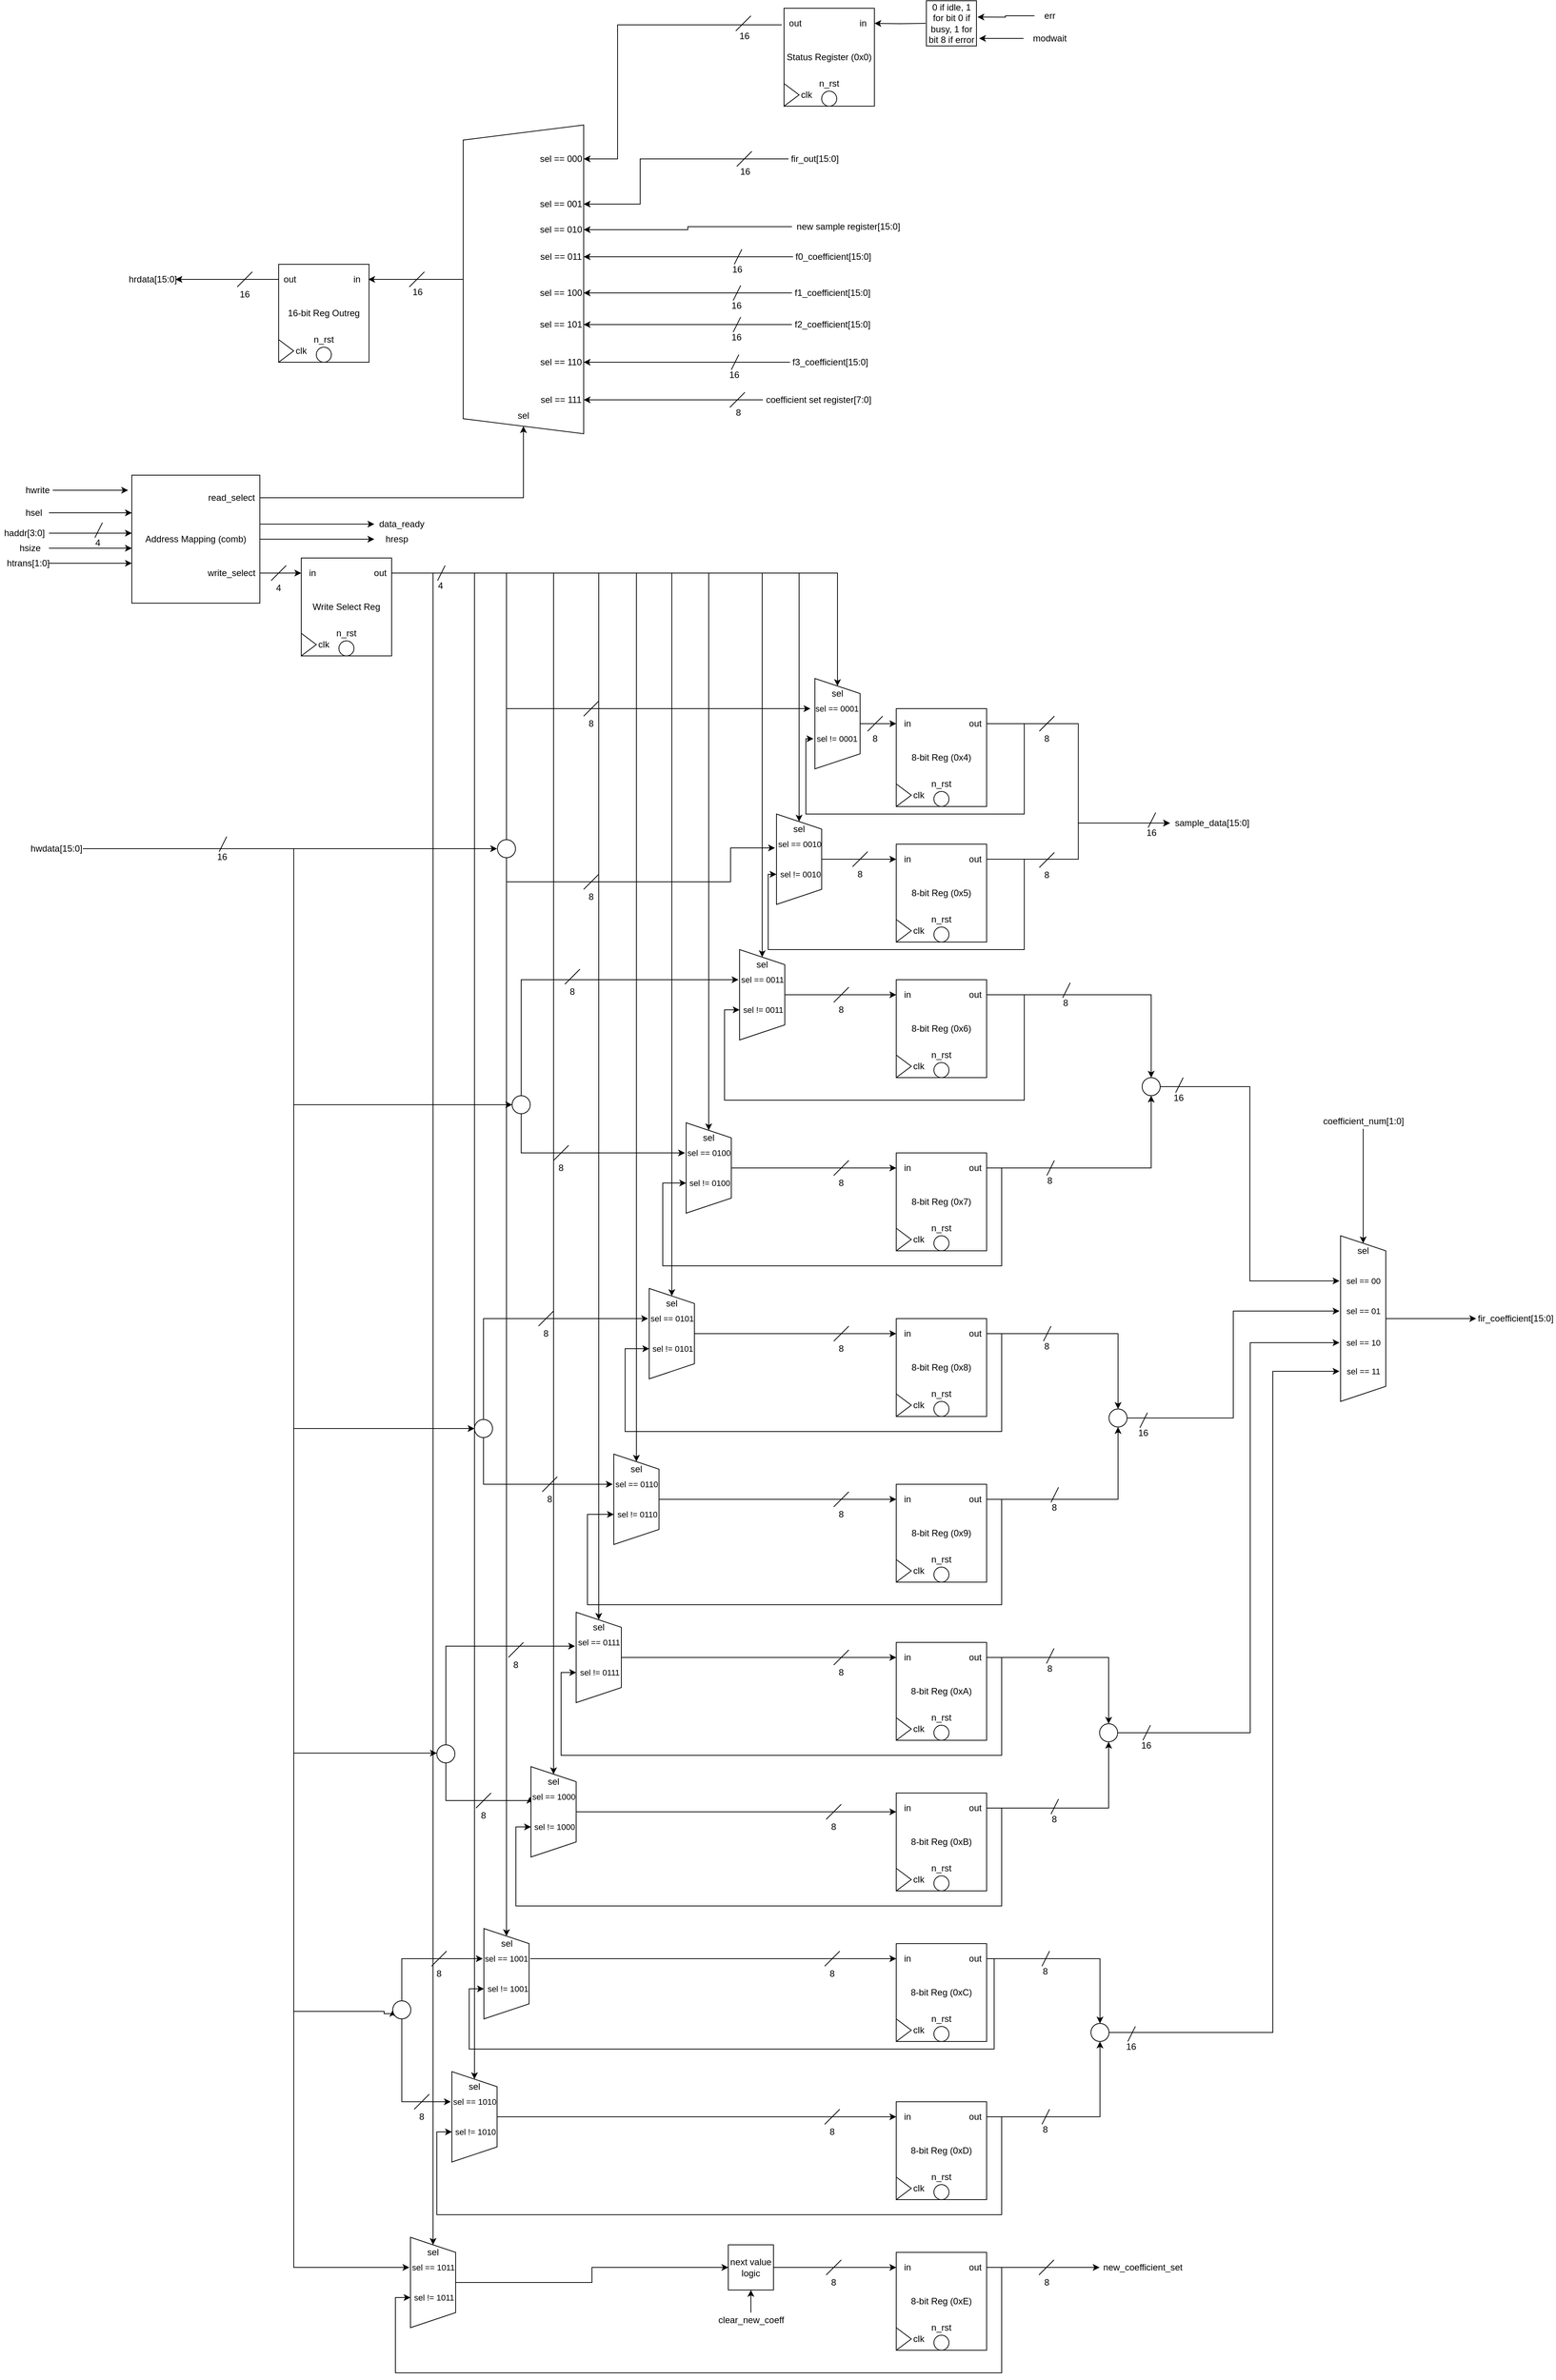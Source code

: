 <mxfile version="14.4.8" type="device"><diagram id="RepBwh4q0pl4mfFGgDJE" name="Page-1"><mxGraphModel dx="2768" dy="2035" grid="1" gridSize="10" guides="1" tooltips="1" connect="1" arrows="1" fold="1" page="1" pageScale="1" pageWidth="850" pageHeight="1100" math="0" shadow="0"><root><mxCell id="0"/><mxCell id="1" parent="0"/><mxCell id="_naimRZZGL7V9pVwt-Ub-22" style="edgeStyle=orthogonalEdgeStyle;rounded=0;orthogonalLoop=1;jettySize=auto;html=1;entryX=1;entryY=0.5;entryDx=0;entryDy=0;" parent="1" target="lB8w52iWSZ02tzvWC-OY-106" edge="1"><mxGeometry relative="1" as="geometry"><mxPoint x="1316.06" y="-220.02" as="targetPoint"/><mxPoint x="1139" y="-220" as="sourcePoint"/></mxGeometry></mxCell><mxCell id="_naimRZZGL7V9pVwt-Ub-26" style="edgeStyle=orthogonalEdgeStyle;rounded=0;orthogonalLoop=1;jettySize=auto;html=1;entryX=0;entryY=0.5;entryDx=0;entryDy=0;exitX=1;exitY=0.5;exitDx=0;exitDy=0;" parent="1" source="lB8w52iWSZ02tzvWC-OY-1" target="_naimRZZGL7V9pVwt-Ub-25" edge="1"><mxGeometry relative="1" as="geometry"><mxPoint x="780" y="122" as="sourcePoint"/></mxGeometry></mxCell><mxCell id="_naimRZZGL7V9pVwt-Ub-25" value="hresp" style="text;html=1;strokeColor=none;fillColor=none;align=center;verticalAlign=middle;whiteSpace=wrap;rounded=0;" parent="1" vertex="1"><mxGeometry x="407" y="455" width="60" height="20" as="geometry"/></mxCell><mxCell id="_naimRZZGL7V9pVwt-Ub-68" style="edgeStyle=orthogonalEdgeStyle;rounded=0;orthogonalLoop=1;jettySize=auto;html=1;entryX=0;entryY=0.5;entryDx=0;entryDy=0;" parent="1" source="_naimRZZGL7V9pVwt-Ub-27" edge="1"><mxGeometry relative="1" as="geometry"><mxPoint x="85" y="430" as="targetPoint"/></mxGeometry></mxCell><mxCell id="_naimRZZGL7V9pVwt-Ub-27" value="hsel" style="text;html=1;strokeColor=none;fillColor=none;align=center;verticalAlign=middle;whiteSpace=wrap;rounded=0;" parent="1" vertex="1"><mxGeometry x="-65" y="420" width="40" height="20" as="geometry"/></mxCell><mxCell id="_naimRZZGL7V9pVwt-Ub-69" style="edgeStyle=orthogonalEdgeStyle;rounded=0;orthogonalLoop=1;jettySize=auto;html=1;entryX=0;entryY=0.567;entryDx=0;entryDy=0;entryPerimeter=0;" parent="1" source="_naimRZZGL7V9pVwt-Ub-34" edge="1"><mxGeometry relative="1" as="geometry"><mxPoint x="85" y="457.06" as="targetPoint"/></mxGeometry></mxCell><mxCell id="_naimRZZGL7V9pVwt-Ub-34" value="haddr[3:0]" style="text;html=1;strokeColor=none;fillColor=none;align=center;verticalAlign=middle;whiteSpace=wrap;rounded=0;" parent="1" vertex="1"><mxGeometry x="-90" y="447" width="65" height="20" as="geometry"/></mxCell><mxCell id="_naimRZZGL7V9pVwt-Ub-70" style="edgeStyle=orthogonalEdgeStyle;rounded=0;orthogonalLoop=1;jettySize=auto;html=1;entryX=0;entryY=0.5;entryDx=0;entryDy=0;" parent="1" source="_naimRZZGL7V9pVwt-Ub-35" edge="1"><mxGeometry relative="1" as="geometry"><mxPoint x="85" y="477" as="targetPoint"/></mxGeometry></mxCell><mxCell id="_naimRZZGL7V9pVwt-Ub-35" value="hsize" style="text;html=1;strokeColor=none;fillColor=none;align=center;verticalAlign=middle;whiteSpace=wrap;rounded=0;" parent="1" vertex="1"><mxGeometry x="-75" y="467" width="50" height="20" as="geometry"/></mxCell><mxCell id="lB8w52iWSZ02tzvWC-OY-80" style="edgeStyle=orthogonalEdgeStyle;rounded=0;orthogonalLoop=1;jettySize=auto;html=1;entryX=-0.029;entryY=0.118;entryDx=0;entryDy=0;entryPerimeter=0;" parent="1" source="_naimRZZGL7V9pVwt-Ub-36" target="lB8w52iWSZ02tzvWC-OY-1" edge="1"><mxGeometry relative="1" as="geometry"/></mxCell><mxCell id="_naimRZZGL7V9pVwt-Ub-36" value="hwrite" style="text;html=1;strokeColor=none;fillColor=none;align=center;verticalAlign=middle;whiteSpace=wrap;rounded=0;" parent="1" vertex="1"><mxGeometry x="-60" y="390" width="40" height="20" as="geometry"/></mxCell><mxCell id="lB8w52iWSZ02tzvWC-OY-71" style="edgeStyle=orthogonalEdgeStyle;rounded=0;orthogonalLoop=1;jettySize=auto;html=1;" parent="1" edge="1"><mxGeometry relative="1" as="geometry"><Array as="points"><mxPoint x="330.5" y="876"/><mxPoint x="330.5" y="876"/></Array><mxPoint x="25.5" y="876" as="sourcePoint"/><mxPoint x="570" y="876" as="targetPoint"/></mxGeometry></mxCell><mxCell id="4ICPDuHSRmxQxEPHtoNg-38" style="edgeStyle=orthogonalEdgeStyle;rounded=0;orthogonalLoop=1;jettySize=auto;html=1;" edge="1" parent="1" source="_naimRZZGL7V9pVwt-Ub-37"><mxGeometry relative="1" as="geometry"><mxPoint x="590" y="1216" as="targetPoint"/><Array as="points"><mxPoint x="300" y="876"/><mxPoint x="300" y="1216"/></Array></mxGeometry></mxCell><mxCell id="4ICPDuHSRmxQxEPHtoNg-39" style="edgeStyle=orthogonalEdgeStyle;rounded=0;orthogonalLoop=1;jettySize=auto;html=1;" edge="1" parent="1" source="_naimRZZGL7V9pVwt-Ub-37"><mxGeometry relative="1" as="geometry"><mxPoint x="540" y="1646" as="targetPoint"/><Array as="points"><mxPoint x="300" y="876"/><mxPoint x="300" y="1646"/></Array></mxGeometry></mxCell><mxCell id="4ICPDuHSRmxQxEPHtoNg-40" style="edgeStyle=orthogonalEdgeStyle;rounded=0;orthogonalLoop=1;jettySize=auto;html=1;" edge="1" parent="1" source="_naimRZZGL7V9pVwt-Ub-37"><mxGeometry relative="1" as="geometry"><mxPoint x="490" y="2077" as="targetPoint"/><Array as="points"><mxPoint x="300" y="876"/><mxPoint x="300" y="2077"/></Array></mxGeometry></mxCell><mxCell id="4ICPDuHSRmxQxEPHtoNg-41" style="edgeStyle=orthogonalEdgeStyle;rounded=0;orthogonalLoop=1;jettySize=auto;html=1;entryX=0;entryY=0.5;entryDx=0;entryDy=0;" edge="1" parent="1" source="_naimRZZGL7V9pVwt-Ub-37" target="4ICPDuHSRmxQxEPHtoNg-47"><mxGeometry relative="1" as="geometry"><mxPoint x="420" y="2495" as="targetPoint"/><Array as="points"><mxPoint x="300" y="876"/><mxPoint x="300" y="2420"/><mxPoint x="420" y="2420"/><mxPoint x="420" y="2423"/></Array></mxGeometry></mxCell><mxCell id="4ICPDuHSRmxQxEPHtoNg-119" style="edgeStyle=orthogonalEdgeStyle;rounded=0;orthogonalLoop=1;jettySize=auto;html=1;entryX=0;entryY=0.5;entryDx=0;entryDy=0;" edge="1" parent="1" source="_naimRZZGL7V9pVwt-Ub-37" target="4ICPDuHSRmxQxEPHtoNg-103"><mxGeometry relative="1" as="geometry"><Array as="points"><mxPoint x="300" y="876"/><mxPoint x="300" y="2760"/></Array></mxGeometry></mxCell><mxCell id="_naimRZZGL7V9pVwt-Ub-37" value="hwdata[15:0]" style="text;html=1;strokeColor=none;fillColor=none;align=center;verticalAlign=middle;whiteSpace=wrap;rounded=0;" parent="1" vertex="1"><mxGeometry x="-50" y="866" width="70" height="20" as="geometry"/></mxCell><mxCell id="_naimRZZGL7V9pVwt-Ub-48" style="edgeStyle=orthogonalEdgeStyle;rounded=0;orthogonalLoop=1;jettySize=auto;html=1;entryX=0.5;entryY=0;entryDx=0;entryDy=0;exitX=1;exitY=0.5;exitDx=0;exitDy=0;" parent="1" source="lB8w52iWSZ02tzvWC-OY-35" edge="1" target="4ICPDuHSRmxQxEPHtoNg-140"><mxGeometry relative="1" as="geometry"><mxPoint x="1315" y="1070" as="sourcePoint"/><mxPoint x="1355" y="1070" as="targetPoint"/></mxGeometry></mxCell><mxCell id="_naimRZZGL7V9pVwt-Ub-43" value="sample_data[15:0]" style="text;html=1;strokeColor=none;fillColor=none;align=center;verticalAlign=middle;whiteSpace=wrap;rounded=0;" parent="1" vertex="1"><mxGeometry x="1463.5" y="832" width="110.5" height="20" as="geometry"/></mxCell><mxCell id="_naimRZZGL7V9pVwt-Ub-44" value="data_ready" style="text;html=1;strokeColor=none;fillColor=none;align=center;verticalAlign=middle;whiteSpace=wrap;rounded=0;" parent="1" vertex="1"><mxGeometry x="407" y="435" width="73" height="20" as="geometry"/></mxCell><mxCell id="_naimRZZGL7V9pVwt-Ub-54" value="" style="endArrow=none;html=1;" parent="1" edge="1"><mxGeometry width="50" height="50" relative="1" as="geometry"><mxPoint x="1321" y="1074" as="sourcePoint"/><mxPoint x="1331" y="1054" as="targetPoint"/></mxGeometry></mxCell><mxCell id="_naimRZZGL7V9pVwt-Ub-55" value="8" style="text;html=1;strokeColor=none;fillColor=none;align=center;verticalAlign=middle;whiteSpace=wrap;rounded=0;" parent="1" vertex="1"><mxGeometry x="1320" y="1076" width="10" height="10" as="geometry"/></mxCell><mxCell id="_naimRZZGL7V9pVwt-Ub-56" value="" style="endArrow=none;html=1;" parent="1" edge="1"><mxGeometry width="50" height="50" relative="1" as="geometry"><mxPoint x="1434.5" y="848" as="sourcePoint"/><mxPoint x="1444.5" y="828" as="targetPoint"/></mxGeometry></mxCell><mxCell id="_naimRZZGL7V9pVwt-Ub-57" value="16" style="text;html=1;strokeColor=none;fillColor=none;align=center;verticalAlign=middle;whiteSpace=wrap;rounded=0;" parent="1" vertex="1"><mxGeometry x="1433.5" y="850" width="10" height="10" as="geometry"/></mxCell><mxCell id="_naimRZZGL7V9pVwt-Ub-73" value="" style="endArrow=none;html=1;" parent="1" edge="1"><mxGeometry width="50" height="50" relative="1" as="geometry"><mxPoint x="36" y="463" as="sourcePoint"/><mxPoint x="46" y="443" as="targetPoint"/></mxGeometry></mxCell><mxCell id="_naimRZZGL7V9pVwt-Ub-74" value="4" style="text;html=1;strokeColor=none;fillColor=none;align=center;verticalAlign=middle;whiteSpace=wrap;rounded=0;" parent="1" vertex="1"><mxGeometry x="35" y="465" width="10" height="10" as="geometry"/></mxCell><mxCell id="_naimRZZGL7V9pVwt-Ub-75" value="" style="endArrow=none;html=1;" parent="1" edge="1"><mxGeometry width="50" height="50" relative="1" as="geometry"><mxPoint x="201" y="880" as="sourcePoint"/><mxPoint x="211" y="860" as="targetPoint"/></mxGeometry></mxCell><mxCell id="_naimRZZGL7V9pVwt-Ub-76" value="16" style="text;html=1;strokeColor=none;fillColor=none;align=center;verticalAlign=middle;whiteSpace=wrap;rounded=0;" parent="1" vertex="1"><mxGeometry x="200" y="882" width="10" height="10" as="geometry"/></mxCell><mxCell id="pny7Ov2Y8IXyj3YmfFRU-10" style="edgeStyle=orthogonalEdgeStyle;rounded=0;orthogonalLoop=1;jettySize=auto;html=1;entryX=0;entryY=0.5;entryDx=0;entryDy=0;" parent="1" source="lB8w52iWSZ02tzvWC-OY-1" target="_naimRZZGL7V9pVwt-Ub-44" edge="1"><mxGeometry relative="1" as="geometry"><Array as="points"><mxPoint x="290" y="445"/><mxPoint x="290" y="445"/></Array></mxGeometry></mxCell><mxCell id="lB8w52iWSZ02tzvWC-OY-1" value="Address Mapping (comb)" style="rounded=0;whiteSpace=wrap;html=1;" parent="1" vertex="1"><mxGeometry x="85" y="380" width="170" height="170" as="geometry"/></mxCell><mxCell id="lB8w52iWSZ02tzvWC-OY-2" value="8-bit Reg (0x4)" style="rounded=0;whiteSpace=wrap;html=1;" parent="1" vertex="1"><mxGeometry x="1100" y="690" width="120" height="130" as="geometry"/></mxCell><mxCell id="lB8w52iWSZ02tzvWC-OY-5" value="" style="triangle;whiteSpace=wrap;html=1;" parent="1" vertex="1"><mxGeometry x="1100" y="790" width="20" height="30" as="geometry"/></mxCell><mxCell id="lB8w52iWSZ02tzvWC-OY-8" value="" style="ellipse;whiteSpace=wrap;html=1;aspect=fixed;" parent="1" vertex="1"><mxGeometry x="1150" y="800" width="20" height="20" as="geometry"/></mxCell><mxCell id="lB8w52iWSZ02tzvWC-OY-9" value="clk" style="text;html=1;strokeColor=none;fillColor=none;align=center;verticalAlign=middle;whiteSpace=wrap;rounded=0;" parent="1" vertex="1"><mxGeometry x="1120" y="795" width="20" height="20" as="geometry"/></mxCell><mxCell id="lB8w52iWSZ02tzvWC-OY-11" value="n_rst" style="text;html=1;strokeColor=none;fillColor=none;align=center;verticalAlign=middle;whiteSpace=wrap;rounded=0;" parent="1" vertex="1"><mxGeometry x="1140" y="780" width="40" height="20" as="geometry"/></mxCell><mxCell id="lB8w52iWSZ02tzvWC-OY-12" value="in" style="text;html=1;strokeColor=none;fillColor=none;align=center;verticalAlign=middle;whiteSpace=wrap;rounded=0;" parent="1" vertex="1"><mxGeometry x="1100" y="700" width="30" height="20" as="geometry"/></mxCell><mxCell id="lB8w52iWSZ02tzvWC-OY-70" style="edgeStyle=orthogonalEdgeStyle;rounded=0;orthogonalLoop=1;jettySize=auto;html=1;entryX=0;entryY=0.5;entryDx=0;entryDy=0;" parent="1" source="lB8w52iWSZ02tzvWC-OY-13" target="lB8w52iWSZ02tzvWC-OY-42" edge="1"><mxGeometry relative="1" as="geometry"><Array as="points"><mxPoint x="1270" y="710"/><mxPoint x="1270" y="830"/><mxPoint x="980" y="830"/><mxPoint x="980" y="730"/></Array></mxGeometry></mxCell><mxCell id="lB8w52iWSZ02tzvWC-OY-74" style="edgeStyle=orthogonalEdgeStyle;rounded=0;orthogonalLoop=1;jettySize=auto;html=1;entryX=0;entryY=0.5;entryDx=0;entryDy=0;" parent="1" source="lB8w52iWSZ02tzvWC-OY-13" target="_naimRZZGL7V9pVwt-Ub-43" edge="1"><mxGeometry relative="1" as="geometry"/></mxCell><mxCell id="lB8w52iWSZ02tzvWC-OY-13" value="out" style="text;html=1;strokeColor=none;fillColor=none;align=center;verticalAlign=middle;whiteSpace=wrap;rounded=0;" parent="1" vertex="1"><mxGeometry x="1190" y="700" width="30" height="20" as="geometry"/></mxCell><mxCell id="lB8w52iWSZ02tzvWC-OY-14" value="8-bit Reg (0x5)" style="rounded=0;whiteSpace=wrap;html=1;" parent="1" vertex="1"><mxGeometry x="1100" y="870" width="120" height="130" as="geometry"/></mxCell><mxCell id="lB8w52iWSZ02tzvWC-OY-15" value="" style="triangle;whiteSpace=wrap;html=1;" parent="1" vertex="1"><mxGeometry x="1100" y="970" width="20" height="30" as="geometry"/></mxCell><mxCell id="lB8w52iWSZ02tzvWC-OY-16" value="" style="ellipse;whiteSpace=wrap;html=1;aspect=fixed;" parent="1" vertex="1"><mxGeometry x="1150" y="980" width="20" height="20" as="geometry"/></mxCell><mxCell id="lB8w52iWSZ02tzvWC-OY-17" value="clk" style="text;html=1;strokeColor=none;fillColor=none;align=center;verticalAlign=middle;whiteSpace=wrap;rounded=0;" parent="1" vertex="1"><mxGeometry x="1120" y="975" width="20" height="20" as="geometry"/></mxCell><mxCell id="lB8w52iWSZ02tzvWC-OY-18" value="n_rst" style="text;html=1;strokeColor=none;fillColor=none;align=center;verticalAlign=middle;whiteSpace=wrap;rounded=0;" parent="1" vertex="1"><mxGeometry x="1140" y="960" width="40" height="20" as="geometry"/></mxCell><mxCell id="lB8w52iWSZ02tzvWC-OY-19" value="in" style="text;html=1;strokeColor=none;fillColor=none;align=center;verticalAlign=middle;whiteSpace=wrap;rounded=0;" parent="1" vertex="1"><mxGeometry x="1100" y="880" width="30" height="20" as="geometry"/></mxCell><mxCell id="lB8w52iWSZ02tzvWC-OY-69" style="edgeStyle=orthogonalEdgeStyle;rounded=0;orthogonalLoop=1;jettySize=auto;html=1;entryX=0;entryY=0.5;entryDx=0;entryDy=0;" parent="1" source="lB8w52iWSZ02tzvWC-OY-20" target="lB8w52iWSZ02tzvWC-OY-46" edge="1"><mxGeometry relative="1" as="geometry"><Array as="points"><mxPoint x="1270" y="890"/><mxPoint x="1270" y="1010"/><mxPoint x="930" y="1010"/><mxPoint x="930" y="910"/></Array></mxGeometry></mxCell><mxCell id="lB8w52iWSZ02tzvWC-OY-77" style="edgeStyle=orthogonalEdgeStyle;rounded=0;orthogonalLoop=1;jettySize=auto;html=1;entryX=0;entryY=0.5;entryDx=0;entryDy=0;" parent="1" source="lB8w52iWSZ02tzvWC-OY-20" target="_naimRZZGL7V9pVwt-Ub-43" edge="1"><mxGeometry relative="1" as="geometry"/></mxCell><mxCell id="lB8w52iWSZ02tzvWC-OY-20" value="out" style="text;html=1;strokeColor=none;fillColor=none;align=center;verticalAlign=middle;whiteSpace=wrap;rounded=0;" parent="1" vertex="1"><mxGeometry x="1190" y="880" width="30" height="20" as="geometry"/></mxCell><mxCell id="lB8w52iWSZ02tzvWC-OY-29" value="8-bit Reg (0x6)" style="rounded=0;whiteSpace=wrap;html=1;" parent="1" vertex="1"><mxGeometry x="1100" y="1050" width="120" height="130" as="geometry"/></mxCell><mxCell id="lB8w52iWSZ02tzvWC-OY-30" value="" style="triangle;whiteSpace=wrap;html=1;" parent="1" vertex="1"><mxGeometry x="1100" y="1150" width="20" height="30" as="geometry"/></mxCell><mxCell id="lB8w52iWSZ02tzvWC-OY-31" value="" style="ellipse;whiteSpace=wrap;html=1;aspect=fixed;" parent="1" vertex="1"><mxGeometry x="1150" y="1160" width="20" height="20" as="geometry"/></mxCell><mxCell id="lB8w52iWSZ02tzvWC-OY-32" value="clk" style="text;html=1;strokeColor=none;fillColor=none;align=center;verticalAlign=middle;whiteSpace=wrap;rounded=0;" parent="1" vertex="1"><mxGeometry x="1120" y="1155" width="20" height="20" as="geometry"/></mxCell><mxCell id="lB8w52iWSZ02tzvWC-OY-33" value="n_rst" style="text;html=1;strokeColor=none;fillColor=none;align=center;verticalAlign=middle;whiteSpace=wrap;rounded=0;" parent="1" vertex="1"><mxGeometry x="1140" y="1140" width="40" height="20" as="geometry"/></mxCell><mxCell id="lB8w52iWSZ02tzvWC-OY-34" value="in" style="text;html=1;strokeColor=none;fillColor=none;align=center;verticalAlign=middle;whiteSpace=wrap;rounded=0;" parent="1" vertex="1"><mxGeometry x="1100" y="1060" width="30" height="20" as="geometry"/></mxCell><mxCell id="lB8w52iWSZ02tzvWC-OY-68" style="edgeStyle=orthogonalEdgeStyle;rounded=0;orthogonalLoop=1;jettySize=auto;html=1;entryX=0;entryY=0.5;entryDx=0;entryDy=0;" parent="1" source="lB8w52iWSZ02tzvWC-OY-35" target="lB8w52iWSZ02tzvWC-OY-51" edge="1"><mxGeometry relative="1" as="geometry"><Array as="points"><mxPoint x="1270" y="1070"/><mxPoint x="1270" y="1210"/><mxPoint x="872" y="1210"/><mxPoint x="872" y="1090"/></Array></mxGeometry></mxCell><mxCell id="lB8w52iWSZ02tzvWC-OY-35" value="out" style="text;html=1;strokeColor=none;fillColor=none;align=center;verticalAlign=middle;whiteSpace=wrap;rounded=0;" parent="1" vertex="1"><mxGeometry x="1190" y="1060" width="30" height="20" as="geometry"/></mxCell><mxCell id="lB8w52iWSZ02tzvWC-OY-37" style="edgeStyle=orthogonalEdgeStyle;rounded=0;orthogonalLoop=1;jettySize=auto;html=1;entryX=0;entryY=0.5;entryDx=0;entryDy=0;" parent="1" source="lB8w52iWSZ02tzvWC-OY-36" target="lB8w52iWSZ02tzvWC-OY-12" edge="1"><mxGeometry relative="1" as="geometry"/></mxCell><mxCell id="lB8w52iWSZ02tzvWC-OY-36" value="" style="shape=trapezoid;perimeter=trapezoidPerimeter;whiteSpace=wrap;html=1;fixedSize=1;rotation=90;" parent="1" vertex="1"><mxGeometry x="962" y="680" width="120" height="60" as="geometry"/></mxCell><mxCell id="lB8w52iWSZ02tzvWC-OY-39" style="edgeStyle=orthogonalEdgeStyle;rounded=0;orthogonalLoop=1;jettySize=auto;html=1;entryX=0;entryY=0.5;entryDx=0;entryDy=0;exitX=1;exitY=0.5;exitDx=0;exitDy=0;" parent="1" source="pny7Ov2Y8IXyj3YmfFRU-7" target="lB8w52iWSZ02tzvWC-OY-36" edge="1"><mxGeometry relative="1" as="geometry"><mxPoint x="330" y="510" as="sourcePoint"/></mxGeometry></mxCell><mxCell id="lB8w52iWSZ02tzvWC-OY-54" style="edgeStyle=orthogonalEdgeStyle;rounded=0;orthogonalLoop=1;jettySize=auto;html=1;exitX=1;exitY=0.5;exitDx=0;exitDy=0;" parent="1" source="pny7Ov2Y8IXyj3YmfFRU-7" target="lB8w52iWSZ02tzvWC-OY-43" edge="1"><mxGeometry relative="1" as="geometry"><mxPoint x="330" y="510" as="sourcePoint"/></mxGeometry></mxCell><mxCell id="lB8w52iWSZ02tzvWC-OY-55" style="edgeStyle=orthogonalEdgeStyle;rounded=0;orthogonalLoop=1;jettySize=auto;html=1;exitX=1;exitY=0.5;exitDx=0;exitDy=0;" parent="1" source="pny7Ov2Y8IXyj3YmfFRU-7" target="lB8w52iWSZ02tzvWC-OY-48" edge="1"><mxGeometry relative="1" as="geometry"><mxPoint x="450" y="510" as="sourcePoint"/></mxGeometry></mxCell><mxCell id="pny7Ov2Y8IXyj3YmfFRU-18" style="edgeStyle=orthogonalEdgeStyle;rounded=0;orthogonalLoop=1;jettySize=auto;html=1;entryX=0;entryY=0.5;entryDx=0;entryDy=0;" parent="1" source="lB8w52iWSZ02tzvWC-OY-38" target="pny7Ov2Y8IXyj3YmfFRU-6" edge="1"><mxGeometry relative="1" as="geometry"/></mxCell><mxCell id="lB8w52iWSZ02tzvWC-OY-38" value="write_select" style="text;html=1;strokeColor=none;fillColor=none;align=center;verticalAlign=middle;whiteSpace=wrap;rounded=0;" parent="1" vertex="1"><mxGeometry x="180" y="500" width="75" height="20" as="geometry"/></mxCell><mxCell id="lB8w52iWSZ02tzvWC-OY-40" value="sel" style="text;html=1;strokeColor=none;fillColor=none;align=center;verticalAlign=middle;whiteSpace=wrap;rounded=0;" parent="1" vertex="1"><mxGeometry x="1007" y="660" width="30" height="20" as="geometry"/></mxCell><mxCell id="lB8w52iWSZ02tzvWC-OY-41" value="&lt;font style=&quot;font-size: 11px&quot;&gt;sel == 0001&lt;/font&gt;" style="text;html=1;strokeColor=none;fillColor=none;align=center;verticalAlign=middle;whiteSpace=wrap;rounded=0;" parent="1" vertex="1"><mxGeometry x="986" y="680" width="71" height="20" as="geometry"/></mxCell><mxCell id="lB8w52iWSZ02tzvWC-OY-42" value="&lt;font style=&quot;font-size: 11px&quot;&gt;sel != 0001&lt;/font&gt;" style="text;html=1;strokeColor=none;fillColor=none;align=center;verticalAlign=middle;whiteSpace=wrap;rounded=0;" parent="1" vertex="1"><mxGeometry x="990" y="720" width="63" height="20" as="geometry"/></mxCell><mxCell id="lB8w52iWSZ02tzvWC-OY-47" style="edgeStyle=orthogonalEdgeStyle;rounded=0;orthogonalLoop=1;jettySize=auto;html=1;entryX=0;entryY=0.5;entryDx=0;entryDy=0;" parent="1" source="lB8w52iWSZ02tzvWC-OY-43" target="lB8w52iWSZ02tzvWC-OY-19" edge="1"><mxGeometry relative="1" as="geometry"/></mxCell><mxCell id="lB8w52iWSZ02tzvWC-OY-43" value="" style="shape=trapezoid;perimeter=trapezoidPerimeter;whiteSpace=wrap;html=1;fixedSize=1;rotation=90;" parent="1" vertex="1"><mxGeometry x="911" y="860" width="120" height="60" as="geometry"/></mxCell><mxCell id="lB8w52iWSZ02tzvWC-OY-44" value="sel" style="text;html=1;strokeColor=none;fillColor=none;align=center;verticalAlign=middle;whiteSpace=wrap;rounded=0;" parent="1" vertex="1"><mxGeometry x="956" y="840" width="30" height="20" as="geometry"/></mxCell><mxCell id="lB8w52iWSZ02tzvWC-OY-45" value="&lt;font style=&quot;font-size: 11px&quot;&gt;sel == 0010&lt;/font&gt;" style="text;html=1;strokeColor=none;fillColor=none;align=center;verticalAlign=middle;whiteSpace=wrap;rounded=0;" parent="1" vertex="1"><mxGeometry x="939" y="860" width="66" height="20" as="geometry"/></mxCell><mxCell id="lB8w52iWSZ02tzvWC-OY-46" value="&lt;font style=&quot;font-size: 11px&quot;&gt;sel != 0010&lt;/font&gt;" style="text;html=1;strokeColor=none;fillColor=none;align=center;verticalAlign=middle;whiteSpace=wrap;rounded=0;" parent="1" vertex="1"><mxGeometry x="941" y="900" width="64" height="20" as="geometry"/></mxCell><mxCell id="lB8w52iWSZ02tzvWC-OY-52" style="edgeStyle=orthogonalEdgeStyle;rounded=0;orthogonalLoop=1;jettySize=auto;html=1;entryX=0;entryY=0.5;entryDx=0;entryDy=0;" parent="1" source="lB8w52iWSZ02tzvWC-OY-48" target="lB8w52iWSZ02tzvWC-OY-34" edge="1"><mxGeometry relative="1" as="geometry"/></mxCell><mxCell id="lB8w52iWSZ02tzvWC-OY-48" value="" style="shape=trapezoid;perimeter=trapezoidPerimeter;whiteSpace=wrap;html=1;fixedSize=1;rotation=90;" parent="1" vertex="1"><mxGeometry x="862" y="1040" width="120" height="60" as="geometry"/></mxCell><mxCell id="lB8w52iWSZ02tzvWC-OY-49" value="sel" style="text;html=1;strokeColor=none;fillColor=none;align=center;verticalAlign=middle;whiteSpace=wrap;rounded=0;" parent="1" vertex="1"><mxGeometry x="907" y="1020" width="30" height="20" as="geometry"/></mxCell><mxCell id="lB8w52iWSZ02tzvWC-OY-50" value="&lt;font style=&quot;font-size: 11px&quot;&gt;sel == 0011&lt;/font&gt;" style="text;html=1;strokeColor=none;fillColor=none;align=center;verticalAlign=middle;whiteSpace=wrap;rounded=0;" parent="1" vertex="1"><mxGeometry x="890.5" y="1040" width="63" height="20" as="geometry"/></mxCell><mxCell id="lB8w52iWSZ02tzvWC-OY-51" value="&lt;font style=&quot;font-size: 11px&quot;&gt;sel != 0011&lt;/font&gt;" style="text;html=1;strokeColor=none;fillColor=none;align=center;verticalAlign=middle;whiteSpace=wrap;rounded=0;" parent="1" vertex="1"><mxGeometry x="892" y="1080" width="63" height="20" as="geometry"/></mxCell><mxCell id="lB8w52iWSZ02tzvWC-OY-56" value="" style="endArrow=none;html=1;" parent="1" edge="1"><mxGeometry width="50" height="50" relative="1" as="geometry"><mxPoint x="1062" y="720" as="sourcePoint"/><mxPoint x="1082" y="700" as="targetPoint"/></mxGeometry></mxCell><mxCell id="lB8w52iWSZ02tzvWC-OY-57" value="8" style="text;html=1;strokeColor=none;fillColor=none;align=center;verticalAlign=middle;whiteSpace=wrap;rounded=0;" parent="1" vertex="1"><mxGeometry x="1062.0" y="720" width="20" height="20" as="geometry"/></mxCell><mxCell id="lB8w52iWSZ02tzvWC-OY-62" value="" style="endArrow=none;html=1;" parent="1" edge="1"><mxGeometry width="50" height="50" relative="1" as="geometry"><mxPoint x="1017" y="1080" as="sourcePoint"/><mxPoint x="1037" y="1060" as="targetPoint"/></mxGeometry></mxCell><mxCell id="lB8w52iWSZ02tzvWC-OY-63" value="8" style="text;html=1;strokeColor=none;fillColor=none;align=center;verticalAlign=middle;whiteSpace=wrap;rounded=0;" parent="1" vertex="1"><mxGeometry x="1017.0" y="1080" width="20" height="20" as="geometry"/></mxCell><mxCell id="lB8w52iWSZ02tzvWC-OY-64" value="" style="endArrow=none;html=1;" parent="1" edge="1"><mxGeometry width="50" height="50" relative="1" as="geometry"><mxPoint x="1042" y="900" as="sourcePoint"/><mxPoint x="1062" y="880" as="targetPoint"/></mxGeometry></mxCell><mxCell id="lB8w52iWSZ02tzvWC-OY-65" value="8" style="text;html=1;strokeColor=none;fillColor=none;align=center;verticalAlign=middle;whiteSpace=wrap;rounded=0;" parent="1" vertex="1"><mxGeometry x="1042.0" y="900" width="20" height="20" as="geometry"/></mxCell><mxCell id="lB8w52iWSZ02tzvWC-OY-75" value="" style="endArrow=none;html=1;" parent="1" edge="1"><mxGeometry width="50" height="50" relative="1" as="geometry"><mxPoint x="1290" y="720" as="sourcePoint"/><mxPoint x="1310" y="700" as="targetPoint"/></mxGeometry></mxCell><mxCell id="lB8w52iWSZ02tzvWC-OY-76" value="8" style="text;html=1;strokeColor=none;fillColor=none;align=center;verticalAlign=middle;whiteSpace=wrap;rounded=0;" parent="1" vertex="1"><mxGeometry x="1290.0" y="720" width="20" height="20" as="geometry"/></mxCell><mxCell id="lB8w52iWSZ02tzvWC-OY-78" value="" style="endArrow=none;html=1;" parent="1" edge="1"><mxGeometry width="50" height="50" relative="1" as="geometry"><mxPoint x="1290" y="901" as="sourcePoint"/><mxPoint x="1310" y="881" as="targetPoint"/></mxGeometry></mxCell><mxCell id="lB8w52iWSZ02tzvWC-OY-79" value="8" style="text;html=1;strokeColor=none;fillColor=none;align=center;verticalAlign=middle;whiteSpace=wrap;rounded=0;" parent="1" vertex="1"><mxGeometry x="1290.0" y="901" width="20" height="20" as="geometry"/></mxCell><mxCell id="lB8w52iWSZ02tzvWC-OY-81" value="" style="endArrow=none;html=1;" parent="1" edge="1"><mxGeometry width="50" height="50" relative="1" as="geometry"><mxPoint x="270" y="520" as="sourcePoint"/><mxPoint x="290" y="500" as="targetPoint"/></mxGeometry></mxCell><mxCell id="lB8w52iWSZ02tzvWC-OY-82" value="4" style="text;html=1;strokeColor=none;fillColor=none;align=center;verticalAlign=middle;whiteSpace=wrap;rounded=0;" parent="1" vertex="1"><mxGeometry x="270.0" y="520" width="20" height="20" as="geometry"/></mxCell><mxCell id="lB8w52iWSZ02tzvWC-OY-83" value="16-bit Reg Outreg" style="rounded=0;whiteSpace=wrap;html=1;" parent="1" vertex="1"><mxGeometry x="280" y="100" width="120" height="130" as="geometry"/></mxCell><mxCell id="lB8w52iWSZ02tzvWC-OY-84" value="" style="triangle;whiteSpace=wrap;html=1;" parent="1" vertex="1"><mxGeometry x="280" y="200" width="20" height="30" as="geometry"/></mxCell><mxCell id="lB8w52iWSZ02tzvWC-OY-85" value="" style="ellipse;whiteSpace=wrap;html=1;aspect=fixed;" parent="1" vertex="1"><mxGeometry x="330" y="210" width="20" height="20" as="geometry"/></mxCell><mxCell id="lB8w52iWSZ02tzvWC-OY-86" value="clk" style="text;html=1;strokeColor=none;fillColor=none;align=center;verticalAlign=middle;whiteSpace=wrap;rounded=0;" parent="1" vertex="1"><mxGeometry x="300" y="205" width="20" height="20" as="geometry"/></mxCell><mxCell id="lB8w52iWSZ02tzvWC-OY-87" value="n_rst" style="text;html=1;strokeColor=none;fillColor=none;align=center;verticalAlign=middle;whiteSpace=wrap;rounded=0;" parent="1" vertex="1"><mxGeometry x="320" y="190" width="40" height="20" as="geometry"/></mxCell><mxCell id="lB8w52iWSZ02tzvWC-OY-88" value="in" style="text;html=1;strokeColor=none;fillColor=none;align=center;verticalAlign=middle;whiteSpace=wrap;rounded=0;" parent="1" vertex="1"><mxGeometry x="369" y="110" width="30" height="20" as="geometry"/></mxCell><mxCell id="lB8w52iWSZ02tzvWC-OY-90" style="edgeStyle=orthogonalEdgeStyle;rounded=0;orthogonalLoop=1;jettySize=auto;html=1;" parent="1" source="lB8w52iWSZ02tzvWC-OY-89" edge="1"><mxGeometry relative="1" as="geometry"><mxPoint x="143" y="120" as="targetPoint"/></mxGeometry></mxCell><mxCell id="lB8w52iWSZ02tzvWC-OY-89" value="out" style="text;html=1;strokeColor=none;fillColor=none;align=center;verticalAlign=middle;whiteSpace=wrap;rounded=0;" parent="1" vertex="1"><mxGeometry x="280" y="110" width="30" height="20" as="geometry"/></mxCell><mxCell id="lB8w52iWSZ02tzvWC-OY-91" value="hrdata[15:0]" style="text;html=1;strokeColor=none;fillColor=none;align=center;verticalAlign=middle;whiteSpace=wrap;rounded=0;" parent="1" vertex="1"><mxGeometry x="78" y="110" width="70" height="20" as="geometry"/></mxCell><mxCell id="lB8w52iWSZ02tzvWC-OY-92" value="" style="endArrow=none;html=1;" parent="1" edge="1"><mxGeometry width="50" height="50" relative="1" as="geometry"><mxPoint x="225" y="130" as="sourcePoint"/><mxPoint x="245" y="110" as="targetPoint"/></mxGeometry></mxCell><mxCell id="lB8w52iWSZ02tzvWC-OY-93" value="16" style="text;html=1;strokeColor=none;fillColor=none;align=center;verticalAlign=middle;whiteSpace=wrap;rounded=0;" parent="1" vertex="1"><mxGeometry x="225.0" y="130" width="20" height="20" as="geometry"/></mxCell><mxCell id="lB8w52iWSZ02tzvWC-OY-96" style="edgeStyle=orthogonalEdgeStyle;rounded=0;orthogonalLoop=1;jettySize=auto;html=1;entryX=1;entryY=0.5;entryDx=0;entryDy=0;" parent="1" source="lB8w52iWSZ02tzvWC-OY-95" target="lB8w52iWSZ02tzvWC-OY-88" edge="1"><mxGeometry relative="1" as="geometry"/></mxCell><mxCell id="lB8w52iWSZ02tzvWC-OY-95" value="" style="shape=trapezoid;perimeter=trapezoidPerimeter;whiteSpace=wrap;html=1;fixedSize=1;rotation=-90;" parent="1" vertex="1"><mxGeometry x="400" y="40" width="410" height="160" as="geometry"/></mxCell><mxCell id="lB8w52iWSZ02tzvWC-OY-98" style="edgeStyle=orthogonalEdgeStyle;rounded=0;orthogonalLoop=1;jettySize=auto;html=1;entryX=0;entryY=0.5;entryDx=0;entryDy=0;" parent="1" source="lB8w52iWSZ02tzvWC-OY-97" target="lB8w52iWSZ02tzvWC-OY-95" edge="1"><mxGeometry relative="1" as="geometry"/></mxCell><mxCell id="lB8w52iWSZ02tzvWC-OY-97" value="read_select" style="text;html=1;strokeColor=none;fillColor=none;align=center;verticalAlign=middle;whiteSpace=wrap;rounded=0;" parent="1" vertex="1"><mxGeometry x="180" y="400" width="75" height="20" as="geometry"/></mxCell><mxCell id="lB8w52iWSZ02tzvWC-OY-99" value="sel" style="text;html=1;strokeColor=none;fillColor=none;align=center;verticalAlign=middle;whiteSpace=wrap;rounded=0;" parent="1" vertex="1"><mxGeometry x="585" y="291" width="40" height="20" as="geometry"/></mxCell><mxCell id="lB8w52iWSZ02tzvWC-OY-116" style="edgeStyle=orthogonalEdgeStyle;rounded=0;orthogonalLoop=1;jettySize=auto;html=1;entryX=1;entryY=0.5;entryDx=0;entryDy=0;exitX=-0.025;exitY=0.169;exitDx=0;exitDy=0;exitPerimeter=0;" parent="1" source="lB8w52iWSZ02tzvWC-OY-101" target="lB8w52iWSZ02tzvWC-OY-110" edge="1"><mxGeometry relative="1" as="geometry"><Array as="points"><mxPoint x="730" y="-218"/><mxPoint x="730" y="-40"/></Array></mxGeometry></mxCell><mxCell id="lB8w52iWSZ02tzvWC-OY-101" value="Status Register (0x0)" style="rounded=0;whiteSpace=wrap;html=1;" parent="1" vertex="1"><mxGeometry x="951" y="-240" width="120" height="130" as="geometry"/></mxCell><mxCell id="lB8w52iWSZ02tzvWC-OY-102" value="" style="triangle;whiteSpace=wrap;html=1;" parent="1" vertex="1"><mxGeometry x="951" y="-140" width="20" height="30" as="geometry"/></mxCell><mxCell id="lB8w52iWSZ02tzvWC-OY-103" value="" style="ellipse;whiteSpace=wrap;html=1;aspect=fixed;" parent="1" vertex="1"><mxGeometry x="1001" y="-130" width="20" height="20" as="geometry"/></mxCell><mxCell id="lB8w52iWSZ02tzvWC-OY-104" value="clk" style="text;html=1;strokeColor=none;fillColor=none;align=center;verticalAlign=middle;whiteSpace=wrap;rounded=0;" parent="1" vertex="1"><mxGeometry x="971" y="-135" width="20" height="20" as="geometry"/></mxCell><mxCell id="lB8w52iWSZ02tzvWC-OY-105" value="n_rst" style="text;html=1;strokeColor=none;fillColor=none;align=center;verticalAlign=middle;whiteSpace=wrap;rounded=0;" parent="1" vertex="1"><mxGeometry x="991" y="-150" width="40" height="20" as="geometry"/></mxCell><mxCell id="lB8w52iWSZ02tzvWC-OY-106" value="in" style="text;html=1;strokeColor=none;fillColor=none;align=center;verticalAlign=middle;whiteSpace=wrap;rounded=0;" parent="1" vertex="1"><mxGeometry x="1041" y="-230" width="30" height="20" as="geometry"/></mxCell><mxCell id="lB8w52iWSZ02tzvWC-OY-107" value="out" style="text;html=1;strokeColor=none;fillColor=none;align=center;verticalAlign=middle;whiteSpace=wrap;rounded=0;" parent="1" vertex="1"><mxGeometry x="951" y="-230" width="30" height="20" as="geometry"/></mxCell><mxCell id="lB8w52iWSZ02tzvWC-OY-108" value="sel == 110" style="text;html=1;strokeColor=none;fillColor=none;align=center;verticalAlign=middle;whiteSpace=wrap;rounded=0;" parent="1" vertex="1"><mxGeometry x="625" y="220" width="60" height="20" as="geometry"/></mxCell><mxCell id="lB8w52iWSZ02tzvWC-OY-110" value="sel == 000" style="text;html=1;strokeColor=none;fillColor=none;align=center;verticalAlign=middle;whiteSpace=wrap;rounded=0;" parent="1" vertex="1"><mxGeometry x="625" y="-50" width="60" height="20" as="geometry"/></mxCell><mxCell id="lB8w52iWSZ02tzvWC-OY-111" value="sel == 001" style="text;html=1;strokeColor=none;fillColor=none;align=center;verticalAlign=middle;whiteSpace=wrap;rounded=0;" parent="1" vertex="1"><mxGeometry x="625" y="10" width="60" height="20" as="geometry"/></mxCell><mxCell id="lB8w52iWSZ02tzvWC-OY-112" value="sel == 011" style="text;html=1;strokeColor=none;fillColor=none;align=center;verticalAlign=middle;whiteSpace=wrap;rounded=0;" parent="1" vertex="1"><mxGeometry x="625" y="80" width="60" height="20" as="geometry"/></mxCell><mxCell id="lB8w52iWSZ02tzvWC-OY-113" value="sel == 100" style="text;html=1;strokeColor=none;fillColor=none;align=center;verticalAlign=middle;whiteSpace=wrap;rounded=0;" parent="1" vertex="1"><mxGeometry x="625" y="128" width="60" height="20" as="geometry"/></mxCell><mxCell id="lB8w52iWSZ02tzvWC-OY-114" value="sel == 101" style="text;html=1;strokeColor=none;fillColor=none;align=center;verticalAlign=middle;whiteSpace=wrap;rounded=0;" parent="1" vertex="1"><mxGeometry x="625" y="170" width="60" height="20" as="geometry"/></mxCell><mxCell id="lB8w52iWSZ02tzvWC-OY-126" style="edgeStyle=orthogonalEdgeStyle;rounded=0;orthogonalLoop=1;jettySize=auto;html=1;entryX=1;entryY=0.5;entryDx=0;entryDy=0;exitX=0;exitY=0.5;exitDx=0;exitDy=0;" parent="1" source="pny7Ov2Y8IXyj3YmfFRU-12" target="lB8w52iWSZ02tzvWC-OY-111" edge="1"><mxGeometry relative="1" as="geometry"><Array as="points"><mxPoint x="760" y="-40"/><mxPoint x="760" y="20"/></Array><mxPoint x="945.0" y="-68.0" as="sourcePoint"/></mxGeometry></mxCell><mxCell id="lB8w52iWSZ02tzvWC-OY-130" style="edgeStyle=orthogonalEdgeStyle;rounded=0;orthogonalLoop=1;jettySize=auto;html=1;entryX=1;entryY=0.5;entryDx=0;entryDy=0;" parent="1" source="lB8w52iWSZ02tzvWC-OY-127" target="lB8w52iWSZ02tzvWC-OY-112" edge="1"><mxGeometry relative="1" as="geometry"><Array as="points"><mxPoint x="990" y="90"/></Array></mxGeometry></mxCell><mxCell id="lB8w52iWSZ02tzvWC-OY-127" value="f0_coefficient[15:0]" style="text;html=1;strokeColor=none;fillColor=none;align=center;verticalAlign=middle;whiteSpace=wrap;rounded=0;" parent="1" vertex="1"><mxGeometry x="963" y="80" width="107" height="20" as="geometry"/></mxCell><mxCell id="lB8w52iWSZ02tzvWC-OY-128" value="" style="endArrow=none;html=1;" parent="1" edge="1"><mxGeometry width="50" height="50" relative="1" as="geometry"><mxPoint x="885" y="100" as="sourcePoint"/><mxPoint x="895" y="80" as="targetPoint"/></mxGeometry></mxCell><mxCell id="lB8w52iWSZ02tzvWC-OY-129" value="16" style="text;html=1;strokeColor=none;fillColor=none;align=center;verticalAlign=middle;whiteSpace=wrap;rounded=0;" parent="1" vertex="1"><mxGeometry x="884" y="102" width="10" height="10" as="geometry"/></mxCell><mxCell id="pny7Ov2Y8IXyj3YmfFRU-63" style="edgeStyle=orthogonalEdgeStyle;rounded=0;orthogonalLoop=1;jettySize=auto;html=1;entryX=0.5;entryY=0;entryDx=0;entryDy=0;" parent="1" target="pny7Ov2Y8IXyj3YmfFRU-30" edge="1"><mxGeometry relative="1" as="geometry"><mxPoint x="430" y="508" as="sourcePoint"/><Array as="points"><mxPoint x="430" y="510"/><mxPoint x="851" y="510"/></Array></mxGeometry></mxCell><mxCell id="pny7Ov2Y8IXyj3YmfFRU-1" value="Write Select Reg" style="rounded=0;whiteSpace=wrap;html=1;" parent="1" vertex="1"><mxGeometry x="310" y="490" width="120" height="130" as="geometry"/></mxCell><mxCell id="pny7Ov2Y8IXyj3YmfFRU-2" value="" style="triangle;whiteSpace=wrap;html=1;" parent="1" vertex="1"><mxGeometry x="310" y="590" width="20" height="30" as="geometry"/></mxCell><mxCell id="pny7Ov2Y8IXyj3YmfFRU-3" value="" style="ellipse;whiteSpace=wrap;html=1;aspect=fixed;" parent="1" vertex="1"><mxGeometry x="360" y="600" width="20" height="20" as="geometry"/></mxCell><mxCell id="pny7Ov2Y8IXyj3YmfFRU-4" value="clk" style="text;html=1;strokeColor=none;fillColor=none;align=center;verticalAlign=middle;whiteSpace=wrap;rounded=0;" parent="1" vertex="1"><mxGeometry x="330" y="595" width="20" height="20" as="geometry"/></mxCell><mxCell id="pny7Ov2Y8IXyj3YmfFRU-5" value="n_rst" style="text;html=1;strokeColor=none;fillColor=none;align=center;verticalAlign=middle;whiteSpace=wrap;rounded=0;" parent="1" vertex="1"><mxGeometry x="350" y="580" width="40" height="20" as="geometry"/></mxCell><mxCell id="pny7Ov2Y8IXyj3YmfFRU-6" value="in" style="text;html=1;strokeColor=none;fillColor=none;align=center;verticalAlign=middle;whiteSpace=wrap;rounded=0;" parent="1" vertex="1"><mxGeometry x="310" y="500" width="30" height="20" as="geometry"/></mxCell><mxCell id="pny7Ov2Y8IXyj3YmfFRU-64" style="edgeStyle=orthogonalEdgeStyle;rounded=0;orthogonalLoop=1;jettySize=auto;html=1;entryX=0.5;entryY=0;entryDx=0;entryDy=0;" parent="1" source="pny7Ov2Y8IXyj3YmfFRU-7" target="pny7Ov2Y8IXyj3YmfFRU-44" edge="1"><mxGeometry relative="1" as="geometry"/></mxCell><mxCell id="pny7Ov2Y8IXyj3YmfFRU-65" style="edgeStyle=orthogonalEdgeStyle;rounded=0;orthogonalLoop=1;jettySize=auto;html=1;entryX=0.5;entryY=0;entryDx=0;entryDy=0;" parent="1" source="pny7Ov2Y8IXyj3YmfFRU-7" target="pny7Ov2Y8IXyj3YmfFRU-58" edge="1"><mxGeometry relative="1" as="geometry"/></mxCell><mxCell id="4ICPDuHSRmxQxEPHtoNg-70" style="edgeStyle=orthogonalEdgeStyle;rounded=0;orthogonalLoop=1;jettySize=auto;html=1;entryX=0.5;entryY=0;entryDx=0;entryDy=0;" edge="1" parent="1" source="pny7Ov2Y8IXyj3YmfFRU-7" target="4ICPDuHSRmxQxEPHtoNg-65"><mxGeometry relative="1" as="geometry"/></mxCell><mxCell id="4ICPDuHSRmxQxEPHtoNg-115" style="edgeStyle=orthogonalEdgeStyle;rounded=0;orthogonalLoop=1;jettySize=auto;html=1;entryX=0;entryY=0.5;entryDx=0;entryDy=0;" edge="1" parent="1" source="pny7Ov2Y8IXyj3YmfFRU-7" target="4ICPDuHSRmxQxEPHtoNg-72"><mxGeometry relative="1" as="geometry"/></mxCell><mxCell id="4ICPDuHSRmxQxEPHtoNg-116" style="edgeStyle=orthogonalEdgeStyle;rounded=0;orthogonalLoop=1;jettySize=auto;html=1;entryX=0.5;entryY=0;entryDx=0;entryDy=0;" edge="1" parent="1" source="pny7Ov2Y8IXyj3YmfFRU-7" target="4ICPDuHSRmxQxEPHtoNg-87"><mxGeometry relative="1" as="geometry"/></mxCell><mxCell id="4ICPDuHSRmxQxEPHtoNg-117" style="edgeStyle=orthogonalEdgeStyle;rounded=0;orthogonalLoop=1;jettySize=auto;html=1;entryX=0.5;entryY=0;entryDx=0;entryDy=0;" edge="1" parent="1" source="pny7Ov2Y8IXyj3YmfFRU-7" target="4ICPDuHSRmxQxEPHtoNg-91"><mxGeometry relative="1" as="geometry"/></mxCell><mxCell id="4ICPDuHSRmxQxEPHtoNg-118" style="edgeStyle=orthogonalEdgeStyle;rounded=0;orthogonalLoop=1;jettySize=auto;html=1;entryX=0;entryY=0.5;entryDx=0;entryDy=0;" edge="1" parent="1" source="pny7Ov2Y8IXyj3YmfFRU-7" target="4ICPDuHSRmxQxEPHtoNg-101"><mxGeometry relative="1" as="geometry"/></mxCell><mxCell id="pny7Ov2Y8IXyj3YmfFRU-7" value="out" style="text;html=1;strokeColor=none;fillColor=none;align=center;verticalAlign=middle;whiteSpace=wrap;rounded=0;" parent="1" vertex="1"><mxGeometry x="400" y="500" width="30" height="20" as="geometry"/></mxCell><mxCell id="pny7Ov2Y8IXyj3YmfFRU-9" style="edgeStyle=orthogonalEdgeStyle;rounded=0;orthogonalLoop=1;jettySize=auto;html=1;entryX=0;entryY=0.688;entryDx=0;entryDy=0;entryPerimeter=0;" parent="1" source="pny7Ov2Y8IXyj3YmfFRU-8" target="lB8w52iWSZ02tzvWC-OY-1" edge="1"><mxGeometry relative="1" as="geometry"/></mxCell><mxCell id="pny7Ov2Y8IXyj3YmfFRU-8" value="htrans[1:0]" style="text;html=1;strokeColor=none;fillColor=none;align=center;verticalAlign=middle;whiteSpace=wrap;rounded=0;" parent="1" vertex="1"><mxGeometry x="-80" y="487" width="55" height="20" as="geometry"/></mxCell><mxCell id="4ICPDuHSRmxQxEPHtoNg-191" style="edgeStyle=orthogonalEdgeStyle;rounded=0;orthogonalLoop=1;jettySize=auto;html=1;entryX=1.02;entryY=0.361;entryDx=0;entryDy=0;entryPerimeter=0;" edge="1" parent="1" source="pny7Ov2Y8IXyj3YmfFRU-11" target="4ICPDuHSRmxQxEPHtoNg-190"><mxGeometry relative="1" as="geometry"/></mxCell><mxCell id="pny7Ov2Y8IXyj3YmfFRU-11" value="err" style="text;html=1;strokeColor=none;fillColor=none;align=center;verticalAlign=middle;whiteSpace=wrap;rounded=0;" parent="1" vertex="1"><mxGeometry x="1283.5" y="-240" width="40" height="20" as="geometry"/></mxCell><mxCell id="pny7Ov2Y8IXyj3YmfFRU-12" value="fir_out[15:0]" style="text;html=1;strokeColor=none;fillColor=none;align=center;verticalAlign=middle;whiteSpace=wrap;rounded=0;" parent="1" vertex="1"><mxGeometry x="957" y="-50" width="70" height="20" as="geometry"/></mxCell><mxCell id="4ICPDuHSRmxQxEPHtoNg-192" style="edgeStyle=orthogonalEdgeStyle;rounded=0;orthogonalLoop=1;jettySize=auto;html=1;" edge="1" parent="1" source="pny7Ov2Y8IXyj3YmfFRU-13"><mxGeometry relative="1" as="geometry"><mxPoint x="1210.0" y="-200" as="targetPoint"/></mxGeometry></mxCell><mxCell id="pny7Ov2Y8IXyj3YmfFRU-13" value="modwait" style="text;html=1;strokeColor=none;fillColor=none;align=center;verticalAlign=middle;whiteSpace=wrap;rounded=0;" parent="1" vertex="1"><mxGeometry x="1269" y="-210" width="70" height="20" as="geometry"/></mxCell><mxCell id="pny7Ov2Y8IXyj3YmfFRU-14" value="&lt;div&gt;fir_coefficient[15:0]&lt;/div&gt;" style="text;html=1;strokeColor=none;fillColor=none;align=center;verticalAlign=middle;whiteSpace=wrap;rounded=0;" parent="1" vertex="1"><mxGeometry x="1870" y="1490" width="105" height="20" as="geometry"/></mxCell><mxCell id="4ICPDuHSRmxQxEPHtoNg-183" style="edgeStyle=orthogonalEdgeStyle;rounded=0;orthogonalLoop=1;jettySize=auto;html=1;entryX=0.5;entryY=0;entryDx=0;entryDy=0;" edge="1" parent="1" source="pny7Ov2Y8IXyj3YmfFRU-15" target="4ICPDuHSRmxQxEPHtoNg-177"><mxGeometry relative="1" as="geometry"/></mxCell><mxCell id="pny7Ov2Y8IXyj3YmfFRU-15" value="coefficient_num[1:0]" style="text;html=1;strokeColor=none;fillColor=none;align=center;verticalAlign=middle;whiteSpace=wrap;rounded=0;" parent="1" vertex="1"><mxGeometry x="1651.5" y="1228" width="137" height="20" as="geometry"/></mxCell><mxCell id="pny7Ov2Y8IXyj3YmfFRU-16" value="new_coefficient_set" style="text;html=1;strokeColor=none;fillColor=none;align=center;verticalAlign=middle;whiteSpace=wrap;rounded=0;" parent="1" vertex="1"><mxGeometry x="1373" y="2750" width="109" height="20" as="geometry"/></mxCell><mxCell id="pny7Ov2Y8IXyj3YmfFRU-19" value="" style="endArrow=none;html=1;" parent="1" edge="1"><mxGeometry width="50" height="50" relative="1" as="geometry"><mxPoint x="491" y="520" as="sourcePoint"/><mxPoint x="501" y="500" as="targetPoint"/></mxGeometry></mxCell><mxCell id="pny7Ov2Y8IXyj3YmfFRU-20" value="4" style="text;html=1;strokeColor=none;fillColor=none;align=center;verticalAlign=middle;whiteSpace=wrap;rounded=0;" parent="1" vertex="1"><mxGeometry x="490" y="522" width="10" height="10" as="geometry"/></mxCell><mxCell id="pny7Ov2Y8IXyj3YmfFRU-21" value="8-bit Reg (0x7)" style="rounded=0;whiteSpace=wrap;html=1;" parent="1" vertex="1"><mxGeometry x="1100" y="1280" width="120" height="130" as="geometry"/></mxCell><mxCell id="pny7Ov2Y8IXyj3YmfFRU-22" value="" style="triangle;whiteSpace=wrap;html=1;" parent="1" vertex="1"><mxGeometry x="1100" y="1380" width="20" height="30" as="geometry"/></mxCell><mxCell id="pny7Ov2Y8IXyj3YmfFRU-23" value="" style="ellipse;whiteSpace=wrap;html=1;aspect=fixed;" parent="1" vertex="1"><mxGeometry x="1150" y="1390" width="20" height="20" as="geometry"/></mxCell><mxCell id="pny7Ov2Y8IXyj3YmfFRU-24" value="clk" style="text;html=1;strokeColor=none;fillColor=none;align=center;verticalAlign=middle;whiteSpace=wrap;rounded=0;" parent="1" vertex="1"><mxGeometry x="1120" y="1385" width="20" height="20" as="geometry"/></mxCell><mxCell id="pny7Ov2Y8IXyj3YmfFRU-25" value="n_rst" style="text;html=1;strokeColor=none;fillColor=none;align=center;verticalAlign=middle;whiteSpace=wrap;rounded=0;" parent="1" vertex="1"><mxGeometry x="1140" y="1370" width="40" height="20" as="geometry"/></mxCell><mxCell id="pny7Ov2Y8IXyj3YmfFRU-26" value="in" style="text;html=1;strokeColor=none;fillColor=none;align=center;verticalAlign=middle;whiteSpace=wrap;rounded=0;" parent="1" vertex="1"><mxGeometry x="1100" y="1290" width="30" height="20" as="geometry"/></mxCell><mxCell id="4ICPDuHSRmxQxEPHtoNg-131" style="edgeStyle=orthogonalEdgeStyle;rounded=0;orthogonalLoop=1;jettySize=auto;html=1;entryX=0;entryY=0.5;entryDx=0;entryDy=0;" edge="1" parent="1" source="pny7Ov2Y8IXyj3YmfFRU-27" target="pny7Ov2Y8IXyj3YmfFRU-32"><mxGeometry relative="1" as="geometry"><Array as="points"><mxPoint x="1240" y="1300"/><mxPoint x="1240" y="1430"/><mxPoint x="790" y="1430"/><mxPoint x="790" y="1320"/></Array></mxGeometry></mxCell><mxCell id="4ICPDuHSRmxQxEPHtoNg-139" style="edgeStyle=orthogonalEdgeStyle;rounded=0;orthogonalLoop=1;jettySize=auto;html=1;entryX=0.5;entryY=1;entryDx=0;entryDy=0;" edge="1" parent="1" source="pny7Ov2Y8IXyj3YmfFRU-27" target="4ICPDuHSRmxQxEPHtoNg-140"><mxGeometry relative="1" as="geometry"><mxPoint x="1440" y="1210" as="targetPoint"/></mxGeometry></mxCell><mxCell id="pny7Ov2Y8IXyj3YmfFRU-27" value="out" style="text;html=1;strokeColor=none;fillColor=none;align=center;verticalAlign=middle;whiteSpace=wrap;rounded=0;" parent="1" vertex="1"><mxGeometry x="1190" y="1290" width="30" height="20" as="geometry"/></mxCell><mxCell id="pny7Ov2Y8IXyj3YmfFRU-28" style="edgeStyle=orthogonalEdgeStyle;rounded=0;orthogonalLoop=1;jettySize=auto;html=1;entryX=0;entryY=0.5;entryDx=0;entryDy=0;" parent="1" source="pny7Ov2Y8IXyj3YmfFRU-29" target="pny7Ov2Y8IXyj3YmfFRU-26" edge="1"><mxGeometry relative="1" as="geometry"/></mxCell><mxCell id="pny7Ov2Y8IXyj3YmfFRU-29" value="" style="shape=trapezoid;perimeter=trapezoidPerimeter;whiteSpace=wrap;html=1;fixedSize=1;rotation=90;" parent="1" vertex="1"><mxGeometry x="791" y="1270" width="120" height="60" as="geometry"/></mxCell><mxCell id="pny7Ov2Y8IXyj3YmfFRU-30" value="sel" style="text;html=1;strokeColor=none;fillColor=none;align=center;verticalAlign=middle;whiteSpace=wrap;rounded=0;" parent="1" vertex="1"><mxGeometry x="836" y="1250" width="30" height="20" as="geometry"/></mxCell><mxCell id="pny7Ov2Y8IXyj3YmfFRU-31" value="&lt;font style=&quot;font-size: 11px&quot;&gt;sel == 0100&lt;/font&gt;" style="text;html=1;strokeColor=none;fillColor=none;align=center;verticalAlign=middle;whiteSpace=wrap;rounded=0;" parent="1" vertex="1"><mxGeometry x="819.5" y="1270" width="63" height="20" as="geometry"/></mxCell><mxCell id="pny7Ov2Y8IXyj3YmfFRU-32" value="&lt;font style=&quot;font-size: 11px&quot;&gt;sel != 0100&lt;/font&gt;" style="text;html=1;strokeColor=none;fillColor=none;align=center;verticalAlign=middle;whiteSpace=wrap;rounded=0;" parent="1" vertex="1"><mxGeometry x="821" y="1310" width="63" height="20" as="geometry"/></mxCell><mxCell id="pny7Ov2Y8IXyj3YmfFRU-33" value="" style="endArrow=none;html=1;" parent="1" edge="1"><mxGeometry width="50" height="50" relative="1" as="geometry"><mxPoint x="1017" y="1310" as="sourcePoint"/><mxPoint x="1037" y="1290" as="targetPoint"/></mxGeometry></mxCell><mxCell id="pny7Ov2Y8IXyj3YmfFRU-34" value="8" style="text;html=1;strokeColor=none;fillColor=none;align=center;verticalAlign=middle;whiteSpace=wrap;rounded=0;" parent="1" vertex="1"><mxGeometry x="1017.0" y="1310" width="20" height="20" as="geometry"/></mxCell><mxCell id="pny7Ov2Y8IXyj3YmfFRU-35" value="8-bit Reg (0x8)" style="rounded=0;whiteSpace=wrap;html=1;" parent="1" vertex="1"><mxGeometry x="1100" y="1500" width="120" height="130" as="geometry"/></mxCell><mxCell id="pny7Ov2Y8IXyj3YmfFRU-36" value="" style="triangle;whiteSpace=wrap;html=1;" parent="1" vertex="1"><mxGeometry x="1100" y="1600" width="20" height="30" as="geometry"/></mxCell><mxCell id="pny7Ov2Y8IXyj3YmfFRU-37" value="" style="ellipse;whiteSpace=wrap;html=1;aspect=fixed;" parent="1" vertex="1"><mxGeometry x="1150" y="1610" width="20" height="20" as="geometry"/></mxCell><mxCell id="pny7Ov2Y8IXyj3YmfFRU-38" value="clk" style="text;html=1;strokeColor=none;fillColor=none;align=center;verticalAlign=middle;whiteSpace=wrap;rounded=0;" parent="1" vertex="1"><mxGeometry x="1120" y="1605" width="20" height="20" as="geometry"/></mxCell><mxCell id="pny7Ov2Y8IXyj3YmfFRU-39" value="n_rst" style="text;html=1;strokeColor=none;fillColor=none;align=center;verticalAlign=middle;whiteSpace=wrap;rounded=0;" parent="1" vertex="1"><mxGeometry x="1140" y="1590" width="40" height="20" as="geometry"/></mxCell><mxCell id="pny7Ov2Y8IXyj3YmfFRU-40" value="in" style="text;html=1;strokeColor=none;fillColor=none;align=center;verticalAlign=middle;whiteSpace=wrap;rounded=0;" parent="1" vertex="1"><mxGeometry x="1100" y="1510" width="30" height="20" as="geometry"/></mxCell><mxCell id="4ICPDuHSRmxQxEPHtoNg-132" style="edgeStyle=orthogonalEdgeStyle;rounded=0;orthogonalLoop=1;jettySize=auto;html=1;entryX=0;entryY=0.5;entryDx=0;entryDy=0;" edge="1" parent="1" source="pny7Ov2Y8IXyj3YmfFRU-41" target="pny7Ov2Y8IXyj3YmfFRU-46"><mxGeometry relative="1" as="geometry"><Array as="points"><mxPoint x="1240" y="1520"/><mxPoint x="1240" y="1650"/><mxPoint x="740" y="1650"/><mxPoint x="740" y="1540"/></Array></mxGeometry></mxCell><mxCell id="4ICPDuHSRmxQxEPHtoNg-145" style="edgeStyle=orthogonalEdgeStyle;rounded=0;orthogonalLoop=1;jettySize=auto;html=1;entryX=0.5;entryY=0;entryDx=0;entryDy=0;" edge="1" parent="1" source="pny7Ov2Y8IXyj3YmfFRU-41" target="4ICPDuHSRmxQxEPHtoNg-144"><mxGeometry relative="1" as="geometry"/></mxCell><mxCell id="pny7Ov2Y8IXyj3YmfFRU-41" value="out" style="text;html=1;strokeColor=none;fillColor=none;align=center;verticalAlign=middle;whiteSpace=wrap;rounded=0;" parent="1" vertex="1"><mxGeometry x="1190" y="1510" width="30" height="20" as="geometry"/></mxCell><mxCell id="pny7Ov2Y8IXyj3YmfFRU-42" style="edgeStyle=orthogonalEdgeStyle;rounded=0;orthogonalLoop=1;jettySize=auto;html=1;entryX=0;entryY=0.5;entryDx=0;entryDy=0;" parent="1" source="pny7Ov2Y8IXyj3YmfFRU-43" target="pny7Ov2Y8IXyj3YmfFRU-40" edge="1"><mxGeometry relative="1" as="geometry"/></mxCell><mxCell id="pny7Ov2Y8IXyj3YmfFRU-43" value="" style="shape=trapezoid;perimeter=trapezoidPerimeter;whiteSpace=wrap;html=1;fixedSize=1;rotation=90;" parent="1" vertex="1"><mxGeometry x="742" y="1490" width="120" height="60" as="geometry"/></mxCell><mxCell id="pny7Ov2Y8IXyj3YmfFRU-44" value="sel" style="text;html=1;strokeColor=none;fillColor=none;align=center;verticalAlign=middle;whiteSpace=wrap;rounded=0;" parent="1" vertex="1"><mxGeometry x="787" y="1470" width="30" height="20" as="geometry"/></mxCell><mxCell id="pny7Ov2Y8IXyj3YmfFRU-45" value="&lt;font style=&quot;font-size: 11px&quot;&gt;sel == 0101&lt;/font&gt;" style="text;html=1;strokeColor=none;fillColor=none;align=center;verticalAlign=middle;whiteSpace=wrap;rounded=0;" parent="1" vertex="1"><mxGeometry x="770.5" y="1490" width="63" height="20" as="geometry"/></mxCell><mxCell id="pny7Ov2Y8IXyj3YmfFRU-46" value="&lt;font style=&quot;font-size: 11px&quot;&gt;sel !=&amp;nbsp;&lt;/font&gt;&lt;span style=&quot;font-size: 11px&quot;&gt;0101&lt;/span&gt;" style="text;html=1;strokeColor=none;fillColor=none;align=center;verticalAlign=middle;whiteSpace=wrap;rounded=0;" parent="1" vertex="1"><mxGeometry x="772" y="1530" width="63" height="20" as="geometry"/></mxCell><mxCell id="pny7Ov2Y8IXyj3YmfFRU-47" value="" style="endArrow=none;html=1;" parent="1" edge="1"><mxGeometry width="50" height="50" relative="1" as="geometry"><mxPoint x="1017" y="1530" as="sourcePoint"/><mxPoint x="1037" y="1510" as="targetPoint"/></mxGeometry></mxCell><mxCell id="pny7Ov2Y8IXyj3YmfFRU-48" value="8" style="text;html=1;strokeColor=none;fillColor=none;align=center;verticalAlign=middle;whiteSpace=wrap;rounded=0;" parent="1" vertex="1"><mxGeometry x="1017.0" y="1530" width="20" height="20" as="geometry"/></mxCell><mxCell id="pny7Ov2Y8IXyj3YmfFRU-49" value="8-bit Reg (0x9)" style="rounded=0;whiteSpace=wrap;html=1;" parent="1" vertex="1"><mxGeometry x="1100" y="1720" width="120" height="130" as="geometry"/></mxCell><mxCell id="pny7Ov2Y8IXyj3YmfFRU-50" value="" style="triangle;whiteSpace=wrap;html=1;" parent="1" vertex="1"><mxGeometry x="1100" y="1820" width="20" height="30" as="geometry"/></mxCell><mxCell id="pny7Ov2Y8IXyj3YmfFRU-51" value="" style="ellipse;whiteSpace=wrap;html=1;aspect=fixed;" parent="1" vertex="1"><mxGeometry x="1150" y="1830" width="20" height="20" as="geometry"/></mxCell><mxCell id="pny7Ov2Y8IXyj3YmfFRU-52" value="clk" style="text;html=1;strokeColor=none;fillColor=none;align=center;verticalAlign=middle;whiteSpace=wrap;rounded=0;" parent="1" vertex="1"><mxGeometry x="1120" y="1825" width="20" height="20" as="geometry"/></mxCell><mxCell id="pny7Ov2Y8IXyj3YmfFRU-53" value="n_rst" style="text;html=1;strokeColor=none;fillColor=none;align=center;verticalAlign=middle;whiteSpace=wrap;rounded=0;" parent="1" vertex="1"><mxGeometry x="1140" y="1810" width="40" height="20" as="geometry"/></mxCell><mxCell id="pny7Ov2Y8IXyj3YmfFRU-54" value="in" style="text;html=1;strokeColor=none;fillColor=none;align=center;verticalAlign=middle;whiteSpace=wrap;rounded=0;" parent="1" vertex="1"><mxGeometry x="1100" y="1730" width="30" height="20" as="geometry"/></mxCell><mxCell id="4ICPDuHSRmxQxEPHtoNg-133" style="edgeStyle=orthogonalEdgeStyle;rounded=0;orthogonalLoop=1;jettySize=auto;html=1;entryX=0;entryY=0.5;entryDx=0;entryDy=0;" edge="1" parent="1" source="pny7Ov2Y8IXyj3YmfFRU-55" target="pny7Ov2Y8IXyj3YmfFRU-60"><mxGeometry relative="1" as="geometry"><Array as="points"><mxPoint x="1240" y="1740"/><mxPoint x="1240" y="1880"/><mxPoint x="690" y="1880"/><mxPoint x="690" y="1760"/></Array></mxGeometry></mxCell><mxCell id="4ICPDuHSRmxQxEPHtoNg-146" style="edgeStyle=orthogonalEdgeStyle;rounded=0;orthogonalLoop=1;jettySize=auto;html=1;entryX=0.5;entryY=1;entryDx=0;entryDy=0;" edge="1" parent="1" source="pny7Ov2Y8IXyj3YmfFRU-55" target="4ICPDuHSRmxQxEPHtoNg-144"><mxGeometry relative="1" as="geometry"/></mxCell><mxCell id="pny7Ov2Y8IXyj3YmfFRU-55" value="out" style="text;html=1;strokeColor=none;fillColor=none;align=center;verticalAlign=middle;whiteSpace=wrap;rounded=0;" parent="1" vertex="1"><mxGeometry x="1190" y="1730" width="30" height="20" as="geometry"/></mxCell><mxCell id="pny7Ov2Y8IXyj3YmfFRU-56" style="edgeStyle=orthogonalEdgeStyle;rounded=0;orthogonalLoop=1;jettySize=auto;html=1;entryX=0;entryY=0.5;entryDx=0;entryDy=0;" parent="1" source="pny7Ov2Y8IXyj3YmfFRU-57" target="pny7Ov2Y8IXyj3YmfFRU-54" edge="1"><mxGeometry relative="1" as="geometry"/></mxCell><mxCell id="pny7Ov2Y8IXyj3YmfFRU-57" value="" style="shape=trapezoid;perimeter=trapezoidPerimeter;whiteSpace=wrap;html=1;fixedSize=1;rotation=90;" parent="1" vertex="1"><mxGeometry x="695" y="1710" width="120" height="60" as="geometry"/></mxCell><mxCell id="pny7Ov2Y8IXyj3YmfFRU-58" value="sel" style="text;html=1;strokeColor=none;fillColor=none;align=center;verticalAlign=middle;whiteSpace=wrap;rounded=0;" parent="1" vertex="1"><mxGeometry x="740" y="1690" width="30" height="20" as="geometry"/></mxCell><mxCell id="pny7Ov2Y8IXyj3YmfFRU-59" value="&lt;font style=&quot;font-size: 11px&quot;&gt;sel == 0110&lt;/font&gt;" style="text;html=1;strokeColor=none;fillColor=none;align=center;verticalAlign=middle;whiteSpace=wrap;rounded=0;" parent="1" vertex="1"><mxGeometry x="723.5" y="1710" width="63" height="20" as="geometry"/></mxCell><mxCell id="pny7Ov2Y8IXyj3YmfFRU-60" value="&lt;font style=&quot;font-size: 11px&quot;&gt;sel != 0110&lt;/font&gt;" style="text;html=1;strokeColor=none;fillColor=none;align=center;verticalAlign=middle;whiteSpace=wrap;rounded=0;" parent="1" vertex="1"><mxGeometry x="725" y="1750" width="63" height="20" as="geometry"/></mxCell><mxCell id="pny7Ov2Y8IXyj3YmfFRU-61" value="" style="endArrow=none;html=1;" parent="1" edge="1"><mxGeometry width="50" height="50" relative="1" as="geometry"><mxPoint x="1017" y="1750" as="sourcePoint"/><mxPoint x="1037" y="1730" as="targetPoint"/></mxGeometry></mxCell><mxCell id="pny7Ov2Y8IXyj3YmfFRU-62" value="8" style="text;html=1;strokeColor=none;fillColor=none;align=center;verticalAlign=middle;whiteSpace=wrap;rounded=0;" parent="1" vertex="1"><mxGeometry x="1017.0" y="1750" width="20" height="20" as="geometry"/></mxCell><mxCell id="4ICPDuHSRmxQxEPHtoNg-3" value="8-bit Reg (0xA)" style="rounded=0;whiteSpace=wrap;html=1;" vertex="1" parent="1"><mxGeometry x="1100" y="1930" width="120" height="130" as="geometry"/></mxCell><mxCell id="4ICPDuHSRmxQxEPHtoNg-4" value="" style="triangle;whiteSpace=wrap;html=1;" vertex="1" parent="1"><mxGeometry x="1100" y="2030" width="20" height="30" as="geometry"/></mxCell><mxCell id="4ICPDuHSRmxQxEPHtoNg-5" value="" style="ellipse;whiteSpace=wrap;html=1;aspect=fixed;" vertex="1" parent="1"><mxGeometry x="1150" y="2040" width="20" height="20" as="geometry"/></mxCell><mxCell id="4ICPDuHSRmxQxEPHtoNg-6" value="clk" style="text;html=1;strokeColor=none;fillColor=none;align=center;verticalAlign=middle;whiteSpace=wrap;rounded=0;" vertex="1" parent="1"><mxGeometry x="1120" y="2035" width="20" height="20" as="geometry"/></mxCell><mxCell id="4ICPDuHSRmxQxEPHtoNg-7" value="n_rst" style="text;html=1;strokeColor=none;fillColor=none;align=center;verticalAlign=middle;whiteSpace=wrap;rounded=0;" vertex="1" parent="1"><mxGeometry x="1140" y="2020" width="40" height="20" as="geometry"/></mxCell><mxCell id="4ICPDuHSRmxQxEPHtoNg-8" value="in" style="text;html=1;strokeColor=none;fillColor=none;align=center;verticalAlign=middle;whiteSpace=wrap;rounded=0;" vertex="1" parent="1"><mxGeometry x="1100" y="1940" width="30" height="20" as="geometry"/></mxCell><mxCell id="4ICPDuHSRmxQxEPHtoNg-134" style="edgeStyle=orthogonalEdgeStyle;rounded=0;orthogonalLoop=1;jettySize=auto;html=1;entryX=0;entryY=0.5;entryDx=0;entryDy=0;" edge="1" parent="1" source="4ICPDuHSRmxQxEPHtoNg-9" target="4ICPDuHSRmxQxEPHtoNg-67"><mxGeometry relative="1" as="geometry"><Array as="points"><mxPoint x="1240" y="1950"/><mxPoint x="1240" y="2080"/><mxPoint x="655" y="2080"/><mxPoint x="655" y="1970"/></Array></mxGeometry></mxCell><mxCell id="4ICPDuHSRmxQxEPHtoNg-149" style="edgeStyle=orthogonalEdgeStyle;rounded=0;orthogonalLoop=1;jettySize=auto;html=1;entryX=0.5;entryY=0;entryDx=0;entryDy=0;" edge="1" parent="1" source="4ICPDuHSRmxQxEPHtoNg-9" target="4ICPDuHSRmxQxEPHtoNg-148"><mxGeometry relative="1" as="geometry"/></mxCell><mxCell id="4ICPDuHSRmxQxEPHtoNg-9" value="out" style="text;html=1;strokeColor=none;fillColor=none;align=center;verticalAlign=middle;whiteSpace=wrap;rounded=0;" vertex="1" parent="1"><mxGeometry x="1190" y="1940" width="30" height="20" as="geometry"/></mxCell><mxCell id="4ICPDuHSRmxQxEPHtoNg-10" value="8-bit Reg (0xB)" style="rounded=0;whiteSpace=wrap;html=1;" vertex="1" parent="1"><mxGeometry x="1100" y="2130" width="120" height="130" as="geometry"/></mxCell><mxCell id="4ICPDuHSRmxQxEPHtoNg-11" value="" style="triangle;whiteSpace=wrap;html=1;" vertex="1" parent="1"><mxGeometry x="1100" y="2230" width="20" height="30" as="geometry"/></mxCell><mxCell id="4ICPDuHSRmxQxEPHtoNg-12" value="" style="ellipse;whiteSpace=wrap;html=1;aspect=fixed;" vertex="1" parent="1"><mxGeometry x="1150" y="2240" width="20" height="20" as="geometry"/></mxCell><mxCell id="4ICPDuHSRmxQxEPHtoNg-13" value="clk" style="text;html=1;strokeColor=none;fillColor=none;align=center;verticalAlign=middle;whiteSpace=wrap;rounded=0;" vertex="1" parent="1"><mxGeometry x="1120" y="2235" width="20" height="20" as="geometry"/></mxCell><mxCell id="4ICPDuHSRmxQxEPHtoNg-14" value="n_rst" style="text;html=1;strokeColor=none;fillColor=none;align=center;verticalAlign=middle;whiteSpace=wrap;rounded=0;" vertex="1" parent="1"><mxGeometry x="1140" y="2220" width="40" height="20" as="geometry"/></mxCell><mxCell id="4ICPDuHSRmxQxEPHtoNg-15" value="in" style="text;html=1;strokeColor=none;fillColor=none;align=center;verticalAlign=middle;whiteSpace=wrap;rounded=0;" vertex="1" parent="1"><mxGeometry x="1100" y="2140" width="30" height="20" as="geometry"/></mxCell><mxCell id="4ICPDuHSRmxQxEPHtoNg-135" style="edgeStyle=orthogonalEdgeStyle;rounded=0;orthogonalLoop=1;jettySize=auto;html=1;entryX=0;entryY=0.5;entryDx=0;entryDy=0;" edge="1" parent="1" source="4ICPDuHSRmxQxEPHtoNg-16" target="4ICPDuHSRmxQxEPHtoNg-75"><mxGeometry relative="1" as="geometry"><Array as="points"><mxPoint x="1240" y="2150"/><mxPoint x="1240" y="2280"/><mxPoint x="595" y="2280"/><mxPoint x="595" y="2175"/></Array></mxGeometry></mxCell><mxCell id="4ICPDuHSRmxQxEPHtoNg-150" style="edgeStyle=orthogonalEdgeStyle;rounded=0;orthogonalLoop=1;jettySize=auto;html=1;entryX=0.5;entryY=1;entryDx=0;entryDy=0;" edge="1" parent="1" source="4ICPDuHSRmxQxEPHtoNg-16" target="4ICPDuHSRmxQxEPHtoNg-148"><mxGeometry relative="1" as="geometry"/></mxCell><mxCell id="4ICPDuHSRmxQxEPHtoNg-16" value="out" style="text;html=1;strokeColor=none;fillColor=none;align=center;verticalAlign=middle;whiteSpace=wrap;rounded=0;" vertex="1" parent="1"><mxGeometry x="1190" y="2140" width="30" height="20" as="geometry"/></mxCell><mxCell id="4ICPDuHSRmxQxEPHtoNg-17" value="8-bit Reg (0xC)" style="rounded=0;whiteSpace=wrap;html=1;" vertex="1" parent="1"><mxGeometry x="1100" y="2330" width="120" height="130" as="geometry"/></mxCell><mxCell id="4ICPDuHSRmxQxEPHtoNg-18" value="" style="triangle;whiteSpace=wrap;html=1;" vertex="1" parent="1"><mxGeometry x="1100" y="2430" width="20" height="30" as="geometry"/></mxCell><mxCell id="4ICPDuHSRmxQxEPHtoNg-19" value="" style="ellipse;whiteSpace=wrap;html=1;aspect=fixed;" vertex="1" parent="1"><mxGeometry x="1150" y="2440" width="20" height="20" as="geometry"/></mxCell><mxCell id="4ICPDuHSRmxQxEPHtoNg-20" value="clk" style="text;html=1;strokeColor=none;fillColor=none;align=center;verticalAlign=middle;whiteSpace=wrap;rounded=0;" vertex="1" parent="1"><mxGeometry x="1120" y="2435" width="20" height="20" as="geometry"/></mxCell><mxCell id="4ICPDuHSRmxQxEPHtoNg-21" value="n_rst" style="text;html=1;strokeColor=none;fillColor=none;align=center;verticalAlign=middle;whiteSpace=wrap;rounded=0;" vertex="1" parent="1"><mxGeometry x="1140" y="2420" width="40" height="20" as="geometry"/></mxCell><mxCell id="4ICPDuHSRmxQxEPHtoNg-22" value="in" style="text;html=1;strokeColor=none;fillColor=none;align=center;verticalAlign=middle;whiteSpace=wrap;rounded=0;" vertex="1" parent="1"><mxGeometry x="1100" y="2340" width="30" height="20" as="geometry"/></mxCell><mxCell id="4ICPDuHSRmxQxEPHtoNg-136" style="edgeStyle=orthogonalEdgeStyle;rounded=0;orthogonalLoop=1;jettySize=auto;html=1;entryX=0;entryY=0.5;entryDx=0;entryDy=0;" edge="1" parent="1" source="4ICPDuHSRmxQxEPHtoNg-23" target="4ICPDuHSRmxQxEPHtoNg-89"><mxGeometry relative="1" as="geometry"><Array as="points"><mxPoint x="1230" y="2350"/><mxPoint x="1230" y="2470"/><mxPoint x="533" y="2470"/><mxPoint x="533" y="2390"/></Array></mxGeometry></mxCell><mxCell id="4ICPDuHSRmxQxEPHtoNg-153" style="edgeStyle=orthogonalEdgeStyle;rounded=0;orthogonalLoop=1;jettySize=auto;html=1;entryX=0.5;entryY=0;entryDx=0;entryDy=0;" edge="1" parent="1" source="4ICPDuHSRmxQxEPHtoNg-23" target="4ICPDuHSRmxQxEPHtoNg-152"><mxGeometry relative="1" as="geometry"/></mxCell><mxCell id="4ICPDuHSRmxQxEPHtoNg-23" value="out" style="text;html=1;strokeColor=none;fillColor=none;align=center;verticalAlign=middle;whiteSpace=wrap;rounded=0;" vertex="1" parent="1"><mxGeometry x="1190" y="2340" width="30" height="20" as="geometry"/></mxCell><mxCell id="4ICPDuHSRmxQxEPHtoNg-24" value="8-bit Reg (0xD)" style="rounded=0;whiteSpace=wrap;html=1;" vertex="1" parent="1"><mxGeometry x="1100" y="2540" width="120" height="130" as="geometry"/></mxCell><mxCell id="4ICPDuHSRmxQxEPHtoNg-25" value="" style="triangle;whiteSpace=wrap;html=1;" vertex="1" parent="1"><mxGeometry x="1100" y="2640" width="20" height="30" as="geometry"/></mxCell><mxCell id="4ICPDuHSRmxQxEPHtoNg-26" value="" style="ellipse;whiteSpace=wrap;html=1;aspect=fixed;" vertex="1" parent="1"><mxGeometry x="1150" y="2650" width="20" height="20" as="geometry"/></mxCell><mxCell id="4ICPDuHSRmxQxEPHtoNg-27" value="clk" style="text;html=1;strokeColor=none;fillColor=none;align=center;verticalAlign=middle;whiteSpace=wrap;rounded=0;" vertex="1" parent="1"><mxGeometry x="1120" y="2645" width="20" height="20" as="geometry"/></mxCell><mxCell id="4ICPDuHSRmxQxEPHtoNg-28" value="n_rst" style="text;html=1;strokeColor=none;fillColor=none;align=center;verticalAlign=middle;whiteSpace=wrap;rounded=0;" vertex="1" parent="1"><mxGeometry x="1140" y="2630" width="40" height="20" as="geometry"/></mxCell><mxCell id="4ICPDuHSRmxQxEPHtoNg-29" value="in" style="text;html=1;strokeColor=none;fillColor=none;align=center;verticalAlign=middle;whiteSpace=wrap;rounded=0;" vertex="1" parent="1"><mxGeometry x="1100" y="2550" width="30" height="20" as="geometry"/></mxCell><mxCell id="4ICPDuHSRmxQxEPHtoNg-137" style="edgeStyle=orthogonalEdgeStyle;rounded=0;orthogonalLoop=1;jettySize=auto;html=1;entryX=0;entryY=0.5;entryDx=0;entryDy=0;" edge="1" parent="1" source="4ICPDuHSRmxQxEPHtoNg-30" target="4ICPDuHSRmxQxEPHtoNg-93"><mxGeometry relative="1" as="geometry"><Array as="points"><mxPoint x="1240" y="2560"/><mxPoint x="1240" y="2690"/><mxPoint x="490" y="2690"/><mxPoint x="490" y="2580"/></Array></mxGeometry></mxCell><mxCell id="4ICPDuHSRmxQxEPHtoNg-154" style="edgeStyle=orthogonalEdgeStyle;rounded=0;orthogonalLoop=1;jettySize=auto;html=1;entryX=0.5;entryY=1;entryDx=0;entryDy=0;" edge="1" parent="1" source="4ICPDuHSRmxQxEPHtoNg-30" target="4ICPDuHSRmxQxEPHtoNg-152"><mxGeometry relative="1" as="geometry"/></mxCell><mxCell id="4ICPDuHSRmxQxEPHtoNg-30" value="out" style="text;html=1;strokeColor=none;fillColor=none;align=center;verticalAlign=middle;whiteSpace=wrap;rounded=0;" vertex="1" parent="1"><mxGeometry x="1190" y="2550" width="30" height="20" as="geometry"/></mxCell><mxCell id="4ICPDuHSRmxQxEPHtoNg-31" value="8-bit Reg (0xE)" style="rounded=0;whiteSpace=wrap;html=1;" vertex="1" parent="1"><mxGeometry x="1100" y="2740" width="120" height="130" as="geometry"/></mxCell><mxCell id="4ICPDuHSRmxQxEPHtoNg-32" value="" style="triangle;whiteSpace=wrap;html=1;" vertex="1" parent="1"><mxGeometry x="1100" y="2840" width="20" height="30" as="geometry"/></mxCell><mxCell id="4ICPDuHSRmxQxEPHtoNg-33" value="" style="ellipse;whiteSpace=wrap;html=1;aspect=fixed;" vertex="1" parent="1"><mxGeometry x="1150" y="2850" width="20" height="20" as="geometry"/></mxCell><mxCell id="4ICPDuHSRmxQxEPHtoNg-34" value="clk" style="text;html=1;strokeColor=none;fillColor=none;align=center;verticalAlign=middle;whiteSpace=wrap;rounded=0;" vertex="1" parent="1"><mxGeometry x="1120" y="2845" width="20" height="20" as="geometry"/></mxCell><mxCell id="4ICPDuHSRmxQxEPHtoNg-35" value="n_rst" style="text;html=1;strokeColor=none;fillColor=none;align=center;verticalAlign=middle;whiteSpace=wrap;rounded=0;" vertex="1" parent="1"><mxGeometry x="1140" y="2830" width="40" height="20" as="geometry"/></mxCell><mxCell id="4ICPDuHSRmxQxEPHtoNg-36" value="in" style="text;html=1;strokeColor=none;fillColor=none;align=center;verticalAlign=middle;whiteSpace=wrap;rounded=0;" vertex="1" parent="1"><mxGeometry x="1100" y="2750" width="30" height="20" as="geometry"/></mxCell><mxCell id="4ICPDuHSRmxQxEPHtoNg-138" style="edgeStyle=orthogonalEdgeStyle;rounded=0;orthogonalLoop=1;jettySize=auto;html=1;entryX=0;entryY=0.5;entryDx=0;entryDy=0;" edge="1" parent="1" source="4ICPDuHSRmxQxEPHtoNg-37" target="4ICPDuHSRmxQxEPHtoNg-104"><mxGeometry relative="1" as="geometry"><Array as="points"><mxPoint x="1240" y="2760"/><mxPoint x="1240" y="2900"/><mxPoint x="435" y="2900"/><mxPoint x="435" y="2800"/></Array></mxGeometry></mxCell><mxCell id="4ICPDuHSRmxQxEPHtoNg-180" style="edgeStyle=orthogonalEdgeStyle;rounded=0;orthogonalLoop=1;jettySize=auto;html=1;" edge="1" parent="1" source="4ICPDuHSRmxQxEPHtoNg-37"><mxGeometry relative="1" as="geometry"><mxPoint x="1370" y="2760" as="targetPoint"/></mxGeometry></mxCell><mxCell id="4ICPDuHSRmxQxEPHtoNg-37" value="out" style="text;html=1;strokeColor=none;fillColor=none;align=center;verticalAlign=middle;whiteSpace=wrap;rounded=0;" vertex="1" parent="1"><mxGeometry x="1190" y="2750" width="30" height="20" as="geometry"/></mxCell><mxCell id="4ICPDuHSRmxQxEPHtoNg-49" style="edgeStyle=orthogonalEdgeStyle;rounded=0;orthogonalLoop=1;jettySize=auto;html=1;entryX=0;entryY=0.5;entryDx=0;entryDy=0;" edge="1" parent="1" source="4ICPDuHSRmxQxEPHtoNg-43" target="lB8w52iWSZ02tzvWC-OY-41"><mxGeometry relative="1" as="geometry"><Array as="points"><mxPoint x="583" y="690"/></Array></mxGeometry></mxCell><mxCell id="4ICPDuHSRmxQxEPHtoNg-50" style="edgeStyle=orthogonalEdgeStyle;rounded=0;orthogonalLoop=1;jettySize=auto;html=1;entryX=0;entryY=0.75;entryDx=0;entryDy=0;" edge="1" parent="1" source="4ICPDuHSRmxQxEPHtoNg-43" target="lB8w52iWSZ02tzvWC-OY-45"><mxGeometry relative="1" as="geometry"><Array as="points"><mxPoint x="583" y="920"/><mxPoint x="880" y="920"/><mxPoint x="880" y="875"/></Array></mxGeometry></mxCell><mxCell id="4ICPDuHSRmxQxEPHtoNg-43" value="" style="ellipse;whiteSpace=wrap;html=1;aspect=fixed;" vertex="1" parent="1"><mxGeometry x="570.5" y="864" width="24" height="24" as="geometry"/></mxCell><mxCell id="4ICPDuHSRmxQxEPHtoNg-55" style="edgeStyle=orthogonalEdgeStyle;rounded=0;orthogonalLoop=1;jettySize=auto;html=1;entryX=0;entryY=0.5;entryDx=0;entryDy=0;" edge="1" parent="1" source="4ICPDuHSRmxQxEPHtoNg-44" target="lB8w52iWSZ02tzvWC-OY-50"><mxGeometry relative="1" as="geometry"><Array as="points"><mxPoint x="602" y="1050"/></Array></mxGeometry></mxCell><mxCell id="4ICPDuHSRmxQxEPHtoNg-56" style="edgeStyle=orthogonalEdgeStyle;rounded=0;orthogonalLoop=1;jettySize=auto;html=1;entryX=0;entryY=0.5;entryDx=0;entryDy=0;" edge="1" parent="1" source="4ICPDuHSRmxQxEPHtoNg-44" target="pny7Ov2Y8IXyj3YmfFRU-31"><mxGeometry relative="1" as="geometry"><Array as="points"><mxPoint x="602" y="1280"/></Array></mxGeometry></mxCell><mxCell id="4ICPDuHSRmxQxEPHtoNg-44" value="" style="ellipse;whiteSpace=wrap;html=1;aspect=fixed;" vertex="1" parent="1"><mxGeometry x="590" y="1204" width="24" height="24" as="geometry"/></mxCell><mxCell id="4ICPDuHSRmxQxEPHtoNg-61" style="edgeStyle=orthogonalEdgeStyle;rounded=0;orthogonalLoop=1;jettySize=auto;html=1;entryX=0;entryY=0.5;entryDx=0;entryDy=0;" edge="1" parent="1" source="4ICPDuHSRmxQxEPHtoNg-45" target="pny7Ov2Y8IXyj3YmfFRU-45"><mxGeometry relative="1" as="geometry"><Array as="points"><mxPoint x="552" y="1500"/></Array></mxGeometry></mxCell><mxCell id="4ICPDuHSRmxQxEPHtoNg-62" style="edgeStyle=orthogonalEdgeStyle;rounded=0;orthogonalLoop=1;jettySize=auto;html=1;entryX=0;entryY=0.5;entryDx=0;entryDy=0;" edge="1" parent="1" source="4ICPDuHSRmxQxEPHtoNg-45" target="pny7Ov2Y8IXyj3YmfFRU-59"><mxGeometry relative="1" as="geometry"><Array as="points"><mxPoint x="552" y="1720"/></Array></mxGeometry></mxCell><mxCell id="4ICPDuHSRmxQxEPHtoNg-45" value="" style="ellipse;whiteSpace=wrap;html=1;aspect=fixed;" vertex="1" parent="1"><mxGeometry x="540" y="1634" width="24" height="24" as="geometry"/></mxCell><mxCell id="4ICPDuHSRmxQxEPHtoNg-71" style="edgeStyle=orthogonalEdgeStyle;rounded=0;orthogonalLoop=1;jettySize=auto;html=1;entryX=0;entryY=0.75;entryDx=0;entryDy=0;" edge="1" parent="1" source="4ICPDuHSRmxQxEPHtoNg-46" target="4ICPDuHSRmxQxEPHtoNg-66"><mxGeometry relative="1" as="geometry"><Array as="points"><mxPoint x="502" y="1935"/></Array></mxGeometry></mxCell><mxCell id="4ICPDuHSRmxQxEPHtoNg-76" style="edgeStyle=orthogonalEdgeStyle;rounded=0;orthogonalLoop=1;jettySize=auto;html=1;entryX=0;entryY=0.5;entryDx=0;entryDy=0;" edge="1" parent="1" source="4ICPDuHSRmxQxEPHtoNg-46" target="4ICPDuHSRmxQxEPHtoNg-74"><mxGeometry relative="1" as="geometry"><Array as="points"><mxPoint x="502" y="2140"/></Array></mxGeometry></mxCell><mxCell id="4ICPDuHSRmxQxEPHtoNg-46" value="" style="ellipse;whiteSpace=wrap;html=1;aspect=fixed;" vertex="1" parent="1"><mxGeometry x="490" y="2066" width="24" height="24" as="geometry"/></mxCell><mxCell id="4ICPDuHSRmxQxEPHtoNg-107" style="edgeStyle=orthogonalEdgeStyle;rounded=0;orthogonalLoop=1;jettySize=auto;html=1;entryX=0;entryY=0.5;entryDx=0;entryDy=0;" edge="1" parent="1" source="4ICPDuHSRmxQxEPHtoNg-47" target="4ICPDuHSRmxQxEPHtoNg-88"><mxGeometry relative="1" as="geometry"><Array as="points"><mxPoint x="444" y="2350"/></Array></mxGeometry></mxCell><mxCell id="4ICPDuHSRmxQxEPHtoNg-108" style="edgeStyle=orthogonalEdgeStyle;rounded=0;orthogonalLoop=1;jettySize=auto;html=1;entryX=0;entryY=0.5;entryDx=0;entryDy=0;" edge="1" parent="1" source="4ICPDuHSRmxQxEPHtoNg-47" target="4ICPDuHSRmxQxEPHtoNg-92"><mxGeometry relative="1" as="geometry"><Array as="points"><mxPoint x="444" y="2540"/></Array></mxGeometry></mxCell><mxCell id="4ICPDuHSRmxQxEPHtoNg-47" value="" style="ellipse;whiteSpace=wrap;html=1;aspect=fixed;" vertex="1" parent="1"><mxGeometry x="431.5" y="2406" width="24" height="24" as="geometry"/></mxCell><mxCell id="4ICPDuHSRmxQxEPHtoNg-51" value="" style="endArrow=none;html=1;" edge="1" parent="1"><mxGeometry width="50" height="50" relative="1" as="geometry"><mxPoint x="685" y="700" as="sourcePoint"/><mxPoint x="705" y="680" as="targetPoint"/></mxGeometry></mxCell><mxCell id="4ICPDuHSRmxQxEPHtoNg-52" value="8" style="text;html=1;strokeColor=none;fillColor=none;align=center;verticalAlign=middle;whiteSpace=wrap;rounded=0;" vertex="1" parent="1"><mxGeometry x="685.0" y="700" width="20" height="20" as="geometry"/></mxCell><mxCell id="4ICPDuHSRmxQxEPHtoNg-53" value="" style="endArrow=none;html=1;" edge="1" parent="1"><mxGeometry width="50" height="50" relative="1" as="geometry"><mxPoint x="685" y="930" as="sourcePoint"/><mxPoint x="705" y="910" as="targetPoint"/></mxGeometry></mxCell><mxCell id="4ICPDuHSRmxQxEPHtoNg-54" value="8" style="text;html=1;strokeColor=none;fillColor=none;align=center;verticalAlign=middle;whiteSpace=wrap;rounded=0;" vertex="1" parent="1"><mxGeometry x="685.0" y="930" width="20" height="20" as="geometry"/></mxCell><mxCell id="4ICPDuHSRmxQxEPHtoNg-57" value="" style="endArrow=none;html=1;" edge="1" parent="1"><mxGeometry width="50" height="50" relative="1" as="geometry"><mxPoint x="660" y="1056" as="sourcePoint"/><mxPoint x="680" y="1036" as="targetPoint"/></mxGeometry></mxCell><mxCell id="4ICPDuHSRmxQxEPHtoNg-58" value="8" style="text;html=1;strokeColor=none;fillColor=none;align=center;verticalAlign=middle;whiteSpace=wrap;rounded=0;" vertex="1" parent="1"><mxGeometry x="660.0" y="1056" width="20" height="20" as="geometry"/></mxCell><mxCell id="4ICPDuHSRmxQxEPHtoNg-59" value="" style="endArrow=none;html=1;" edge="1" parent="1"><mxGeometry width="50" height="50" relative="1" as="geometry"><mxPoint x="645" y="1290" as="sourcePoint"/><mxPoint x="665" y="1270" as="targetPoint"/></mxGeometry></mxCell><mxCell id="4ICPDuHSRmxQxEPHtoNg-60" value="8" style="text;html=1;strokeColor=none;fillColor=none;align=center;verticalAlign=middle;whiteSpace=wrap;rounded=0;" vertex="1" parent="1"><mxGeometry x="645.0" y="1290" width="20" height="20" as="geometry"/></mxCell><mxCell id="4ICPDuHSRmxQxEPHtoNg-68" style="edgeStyle=orthogonalEdgeStyle;rounded=0;orthogonalLoop=1;jettySize=auto;html=1;entryX=0;entryY=0.5;entryDx=0;entryDy=0;" edge="1" parent="1" source="4ICPDuHSRmxQxEPHtoNg-64" target="4ICPDuHSRmxQxEPHtoNg-8"><mxGeometry relative="1" as="geometry"/></mxCell><mxCell id="4ICPDuHSRmxQxEPHtoNg-64" value="" style="shape=trapezoid;perimeter=trapezoidPerimeter;whiteSpace=wrap;html=1;fixedSize=1;rotation=90;" vertex="1" parent="1"><mxGeometry x="645" y="1920" width="120" height="60" as="geometry"/></mxCell><mxCell id="4ICPDuHSRmxQxEPHtoNg-65" value="sel" style="text;html=1;strokeColor=none;fillColor=none;align=center;verticalAlign=middle;whiteSpace=wrap;rounded=0;" vertex="1" parent="1"><mxGeometry x="690" y="1900" width="30" height="20" as="geometry"/></mxCell><mxCell id="4ICPDuHSRmxQxEPHtoNg-66" value="&lt;font style=&quot;font-size: 11px&quot;&gt;sel == 0111&lt;/font&gt;" style="text;html=1;strokeColor=none;fillColor=none;align=center;verticalAlign=middle;whiteSpace=wrap;rounded=0;" vertex="1" parent="1"><mxGeometry x="673.5" y="1920" width="63" height="20" as="geometry"/></mxCell><mxCell id="4ICPDuHSRmxQxEPHtoNg-67" value="&lt;font style=&quot;font-size: 11px&quot;&gt;sel != 0111&lt;/font&gt;" style="text;html=1;strokeColor=none;fillColor=none;align=center;verticalAlign=middle;whiteSpace=wrap;rounded=0;" vertex="1" parent="1"><mxGeometry x="675" y="1960" width="63" height="20" as="geometry"/></mxCell><mxCell id="4ICPDuHSRmxQxEPHtoNg-85" style="edgeStyle=orthogonalEdgeStyle;rounded=0;orthogonalLoop=1;jettySize=auto;html=1;entryX=0;entryY=0.75;entryDx=0;entryDy=0;" edge="1" parent="1" source="4ICPDuHSRmxQxEPHtoNg-72" target="4ICPDuHSRmxQxEPHtoNg-15"><mxGeometry relative="1" as="geometry"/></mxCell><mxCell id="4ICPDuHSRmxQxEPHtoNg-72" value="" style="shape=trapezoid;perimeter=trapezoidPerimeter;whiteSpace=wrap;html=1;fixedSize=1;rotation=90;" vertex="1" parent="1"><mxGeometry x="585" y="2125" width="120" height="60" as="geometry"/></mxCell><mxCell id="4ICPDuHSRmxQxEPHtoNg-73" value="sel" style="text;html=1;strokeColor=none;fillColor=none;align=center;verticalAlign=middle;whiteSpace=wrap;rounded=0;" vertex="1" parent="1"><mxGeometry x="630" y="2105" width="30" height="20" as="geometry"/></mxCell><mxCell id="4ICPDuHSRmxQxEPHtoNg-74" value="&lt;font style=&quot;font-size: 11px&quot;&gt;sel == 1000&lt;/font&gt;" style="text;html=1;strokeColor=none;fillColor=none;align=center;verticalAlign=middle;whiteSpace=wrap;rounded=0;" vertex="1" parent="1"><mxGeometry x="613.5" y="2125" width="63" height="20" as="geometry"/></mxCell><mxCell id="4ICPDuHSRmxQxEPHtoNg-75" value="&lt;font style=&quot;font-size: 11px&quot;&gt;sel != 1000&lt;/font&gt;" style="text;html=1;strokeColor=none;fillColor=none;align=center;verticalAlign=middle;whiteSpace=wrap;rounded=0;" vertex="1" parent="1"><mxGeometry x="615" y="2165" width="63" height="20" as="geometry"/></mxCell><mxCell id="4ICPDuHSRmxQxEPHtoNg-77" value="" style="endArrow=none;html=1;" edge="1" parent="1"><mxGeometry width="50" height="50" relative="1" as="geometry"><mxPoint x="625" y="1510" as="sourcePoint"/><mxPoint x="645" y="1490" as="targetPoint"/></mxGeometry></mxCell><mxCell id="4ICPDuHSRmxQxEPHtoNg-78" value="8" style="text;html=1;strokeColor=none;fillColor=none;align=center;verticalAlign=middle;whiteSpace=wrap;rounded=0;" vertex="1" parent="1"><mxGeometry x="625.0" y="1510" width="20" height="20" as="geometry"/></mxCell><mxCell id="4ICPDuHSRmxQxEPHtoNg-79" value="" style="endArrow=none;html=1;" edge="1" parent="1"><mxGeometry width="50" height="50" relative="1" as="geometry"><mxPoint x="630" y="1730" as="sourcePoint"/><mxPoint x="650" y="1710" as="targetPoint"/></mxGeometry></mxCell><mxCell id="4ICPDuHSRmxQxEPHtoNg-80" value="8" style="text;html=1;strokeColor=none;fillColor=none;align=center;verticalAlign=middle;whiteSpace=wrap;rounded=0;" vertex="1" parent="1"><mxGeometry x="630.0" y="1730" width="20" height="20" as="geometry"/></mxCell><mxCell id="4ICPDuHSRmxQxEPHtoNg-81" value="" style="endArrow=none;html=1;" edge="1" parent="1"><mxGeometry width="50" height="50" relative="1" as="geometry"><mxPoint x="585" y="1950" as="sourcePoint"/><mxPoint x="605" y="1930" as="targetPoint"/></mxGeometry></mxCell><mxCell id="4ICPDuHSRmxQxEPHtoNg-82" value="8" style="text;html=1;strokeColor=none;fillColor=none;align=center;verticalAlign=middle;whiteSpace=wrap;rounded=0;" vertex="1" parent="1"><mxGeometry x="585.0" y="1950" width="20" height="20" as="geometry"/></mxCell><mxCell id="4ICPDuHSRmxQxEPHtoNg-83" value="" style="endArrow=none;html=1;" edge="1" parent="1"><mxGeometry width="50" height="50" relative="1" as="geometry"><mxPoint x="542" y="2150" as="sourcePoint"/><mxPoint x="562" y="2130" as="targetPoint"/></mxGeometry></mxCell><mxCell id="4ICPDuHSRmxQxEPHtoNg-84" value="8" style="text;html=1;strokeColor=none;fillColor=none;align=center;verticalAlign=middle;whiteSpace=wrap;rounded=0;" vertex="1" parent="1"><mxGeometry x="542.0" y="2150" width="20" height="20" as="geometry"/></mxCell><mxCell id="4ICPDuHSRmxQxEPHtoNg-86" value="" style="shape=trapezoid;perimeter=trapezoidPerimeter;whiteSpace=wrap;html=1;fixedSize=1;rotation=90;" vertex="1" parent="1"><mxGeometry x="522.5" y="2340" width="120" height="60" as="geometry"/></mxCell><mxCell id="4ICPDuHSRmxQxEPHtoNg-87" value="sel" style="text;html=1;strokeColor=none;fillColor=none;align=center;verticalAlign=middle;whiteSpace=wrap;rounded=0;" vertex="1" parent="1"><mxGeometry x="567.5" y="2320" width="30" height="20" as="geometry"/></mxCell><mxCell id="4ICPDuHSRmxQxEPHtoNg-113" style="edgeStyle=orthogonalEdgeStyle;rounded=0;orthogonalLoop=1;jettySize=auto;html=1;entryX=0;entryY=0.5;entryDx=0;entryDy=0;" edge="1" parent="1" source="4ICPDuHSRmxQxEPHtoNg-88" target="4ICPDuHSRmxQxEPHtoNg-22"><mxGeometry relative="1" as="geometry"/></mxCell><mxCell id="4ICPDuHSRmxQxEPHtoNg-88" value="&lt;font style=&quot;font-size: 11px&quot;&gt;sel == 1001&lt;/font&gt;" style="text;html=1;strokeColor=none;fillColor=none;align=center;verticalAlign=middle;whiteSpace=wrap;rounded=0;" vertex="1" parent="1"><mxGeometry x="551" y="2340" width="63" height="20" as="geometry"/></mxCell><mxCell id="4ICPDuHSRmxQxEPHtoNg-89" value="&lt;font style=&quot;font-size: 11px&quot;&gt;sel != 1001&lt;/font&gt;" style="text;html=1;strokeColor=none;fillColor=none;align=center;verticalAlign=middle;whiteSpace=wrap;rounded=0;" vertex="1" parent="1"><mxGeometry x="552.5" y="2380" width="63" height="20" as="geometry"/></mxCell><mxCell id="4ICPDuHSRmxQxEPHtoNg-114" style="edgeStyle=orthogonalEdgeStyle;rounded=0;orthogonalLoop=1;jettySize=auto;html=1;entryX=0;entryY=0.5;entryDx=0;entryDy=0;" edge="1" parent="1" source="4ICPDuHSRmxQxEPHtoNg-90" target="4ICPDuHSRmxQxEPHtoNg-29"><mxGeometry relative="1" as="geometry"/></mxCell><mxCell id="4ICPDuHSRmxQxEPHtoNg-90" value="" style="shape=trapezoid;perimeter=trapezoidPerimeter;whiteSpace=wrap;html=1;fixedSize=1;rotation=90;" vertex="1" parent="1"><mxGeometry x="480" y="2530" width="120" height="60" as="geometry"/></mxCell><mxCell id="4ICPDuHSRmxQxEPHtoNg-91" value="sel" style="text;html=1;strokeColor=none;fillColor=none;align=center;verticalAlign=middle;whiteSpace=wrap;rounded=0;" vertex="1" parent="1"><mxGeometry x="525" y="2510" width="30" height="20" as="geometry"/></mxCell><mxCell id="4ICPDuHSRmxQxEPHtoNg-92" value="&lt;font style=&quot;font-size: 11px&quot;&gt;sel == 1010&lt;/font&gt;" style="text;html=1;strokeColor=none;fillColor=none;align=center;verticalAlign=middle;whiteSpace=wrap;rounded=0;" vertex="1" parent="1"><mxGeometry x="508.5" y="2530" width="63" height="20" as="geometry"/></mxCell><mxCell id="4ICPDuHSRmxQxEPHtoNg-93" value="&lt;font style=&quot;font-size: 11px&quot;&gt;sel != 1010&lt;/font&gt;" style="text;html=1;strokeColor=none;fillColor=none;align=center;verticalAlign=middle;whiteSpace=wrap;rounded=0;" vertex="1" parent="1"><mxGeometry x="510" y="2570" width="63" height="20" as="geometry"/></mxCell><mxCell id="4ICPDuHSRmxQxEPHtoNg-218" style="edgeStyle=orthogonalEdgeStyle;rounded=0;orthogonalLoop=1;jettySize=auto;html=1;entryX=0;entryY=0.5;entryDx=0;entryDy=0;" edge="1" parent="1" source="4ICPDuHSRmxQxEPHtoNg-101" target="4ICPDuHSRmxQxEPHtoNg-216"><mxGeometry relative="1" as="geometry"/></mxCell><mxCell id="4ICPDuHSRmxQxEPHtoNg-101" value="" style="shape=trapezoid;perimeter=trapezoidPerimeter;whiteSpace=wrap;html=1;fixedSize=1;rotation=90;" vertex="1" parent="1"><mxGeometry x="425" y="2750" width="120" height="60" as="geometry"/></mxCell><mxCell id="4ICPDuHSRmxQxEPHtoNg-102" value="sel" style="text;html=1;strokeColor=none;fillColor=none;align=center;verticalAlign=middle;whiteSpace=wrap;rounded=0;" vertex="1" parent="1"><mxGeometry x="470" y="2730" width="30" height="20" as="geometry"/></mxCell><mxCell id="4ICPDuHSRmxQxEPHtoNg-103" value="&lt;font style=&quot;font-size: 11px&quot;&gt;sel == 1011&lt;/font&gt;" style="text;html=1;strokeColor=none;fillColor=none;align=center;verticalAlign=middle;whiteSpace=wrap;rounded=0;" vertex="1" parent="1"><mxGeometry x="453.5" y="2750" width="63" height="20" as="geometry"/></mxCell><mxCell id="4ICPDuHSRmxQxEPHtoNg-104" value="&lt;font style=&quot;font-size: 11px&quot;&gt;sel != 1011&lt;/font&gt;" style="text;html=1;strokeColor=none;fillColor=none;align=center;verticalAlign=middle;whiteSpace=wrap;rounded=0;" vertex="1" parent="1"><mxGeometry x="455" y="2790" width="63" height="20" as="geometry"/></mxCell><mxCell id="4ICPDuHSRmxQxEPHtoNg-109" value="" style="endArrow=none;html=1;" edge="1" parent="1"><mxGeometry width="50" height="50" relative="1" as="geometry"><mxPoint x="483" y="2360" as="sourcePoint"/><mxPoint x="503" y="2340" as="targetPoint"/></mxGeometry></mxCell><mxCell id="4ICPDuHSRmxQxEPHtoNg-110" value="8" style="text;html=1;strokeColor=none;fillColor=none;align=center;verticalAlign=middle;whiteSpace=wrap;rounded=0;" vertex="1" parent="1"><mxGeometry x="483.0" y="2360" width="20" height="20" as="geometry"/></mxCell><mxCell id="4ICPDuHSRmxQxEPHtoNg-111" value="" style="endArrow=none;html=1;" edge="1" parent="1"><mxGeometry width="50" height="50" relative="1" as="geometry"><mxPoint x="460" y="2550" as="sourcePoint"/><mxPoint x="480" y="2530" as="targetPoint"/></mxGeometry></mxCell><mxCell id="4ICPDuHSRmxQxEPHtoNg-112" value="8" style="text;html=1;strokeColor=none;fillColor=none;align=center;verticalAlign=middle;whiteSpace=wrap;rounded=0;" vertex="1" parent="1"><mxGeometry x="460.0" y="2550" width="20" height="20" as="geometry"/></mxCell><mxCell id="4ICPDuHSRmxQxEPHtoNg-121" value="" style="endArrow=none;html=1;" edge="1" parent="1"><mxGeometry width="50" height="50" relative="1" as="geometry"><mxPoint x="1017" y="1960" as="sourcePoint"/><mxPoint x="1037" y="1940" as="targetPoint"/></mxGeometry></mxCell><mxCell id="4ICPDuHSRmxQxEPHtoNg-122" value="8" style="text;html=1;strokeColor=none;fillColor=none;align=center;verticalAlign=middle;whiteSpace=wrap;rounded=0;" vertex="1" parent="1"><mxGeometry x="1017.0" y="1960" width="20" height="20" as="geometry"/></mxCell><mxCell id="4ICPDuHSRmxQxEPHtoNg-123" value="" style="endArrow=none;html=1;" edge="1" parent="1"><mxGeometry width="50" height="50" relative="1" as="geometry"><mxPoint x="1007" y="2165" as="sourcePoint"/><mxPoint x="1027" y="2145" as="targetPoint"/></mxGeometry></mxCell><mxCell id="4ICPDuHSRmxQxEPHtoNg-124" value="8" style="text;html=1;strokeColor=none;fillColor=none;align=center;verticalAlign=middle;whiteSpace=wrap;rounded=0;" vertex="1" parent="1"><mxGeometry x="1007.0" y="2165" width="20" height="20" as="geometry"/></mxCell><mxCell id="4ICPDuHSRmxQxEPHtoNg-125" value="" style="endArrow=none;html=1;" edge="1" parent="1"><mxGeometry width="50" height="50" relative="1" as="geometry"><mxPoint x="1005" y="2360" as="sourcePoint"/><mxPoint x="1025" y="2340" as="targetPoint"/></mxGeometry></mxCell><mxCell id="4ICPDuHSRmxQxEPHtoNg-126" value="8" style="text;html=1;strokeColor=none;fillColor=none;align=center;verticalAlign=middle;whiteSpace=wrap;rounded=0;" vertex="1" parent="1"><mxGeometry x="1005.0" y="2360" width="20" height="20" as="geometry"/></mxCell><mxCell id="4ICPDuHSRmxQxEPHtoNg-127" value="" style="endArrow=none;html=1;" edge="1" parent="1"><mxGeometry width="50" height="50" relative="1" as="geometry"><mxPoint x="1005" y="2570" as="sourcePoint"/><mxPoint x="1025" y="2550" as="targetPoint"/></mxGeometry></mxCell><mxCell id="4ICPDuHSRmxQxEPHtoNg-128" value="8" style="text;html=1;strokeColor=none;fillColor=none;align=center;verticalAlign=middle;whiteSpace=wrap;rounded=0;" vertex="1" parent="1"><mxGeometry x="1005.0" y="2570" width="20" height="20" as="geometry"/></mxCell><mxCell id="4ICPDuHSRmxQxEPHtoNg-129" value="" style="endArrow=none;html=1;" edge="1" parent="1"><mxGeometry width="50" height="50" relative="1" as="geometry"><mxPoint x="1007.0" y="2770" as="sourcePoint"/><mxPoint x="1027.0" y="2750" as="targetPoint"/></mxGeometry></mxCell><mxCell id="4ICPDuHSRmxQxEPHtoNg-130" value="8" style="text;html=1;strokeColor=none;fillColor=none;align=center;verticalAlign=middle;whiteSpace=wrap;rounded=0;" vertex="1" parent="1"><mxGeometry x="1007.0" y="2770" width="20" height="20" as="geometry"/></mxCell><mxCell id="4ICPDuHSRmxQxEPHtoNg-141" style="edgeStyle=orthogonalEdgeStyle;rounded=0;orthogonalLoop=1;jettySize=auto;html=1;entryX=0;entryY=0.5;entryDx=0;entryDy=0;" edge="1" parent="1" source="4ICPDuHSRmxQxEPHtoNg-140" target="4ICPDuHSRmxQxEPHtoNg-179"><mxGeometry relative="1" as="geometry"><mxPoint x="1600" y="1440" as="targetPoint"/></mxGeometry></mxCell><mxCell id="4ICPDuHSRmxQxEPHtoNg-140" value="" style="ellipse;whiteSpace=wrap;html=1;aspect=fixed;" vertex="1" parent="1"><mxGeometry x="1426.5" y="1180" width="24" height="24" as="geometry"/></mxCell><mxCell id="4ICPDuHSRmxQxEPHtoNg-142" value="" style="endArrow=none;html=1;" edge="1" parent="1"><mxGeometry width="50" height="50" relative="1" as="geometry"><mxPoint x="1300.0" y="1310" as="sourcePoint"/><mxPoint x="1310" y="1290" as="targetPoint"/></mxGeometry></mxCell><mxCell id="4ICPDuHSRmxQxEPHtoNg-143" value="8" style="text;html=1;strokeColor=none;fillColor=none;align=center;verticalAlign=middle;whiteSpace=wrap;rounded=0;" vertex="1" parent="1"><mxGeometry x="1299" y="1312" width="10" height="10" as="geometry"/></mxCell><mxCell id="4ICPDuHSRmxQxEPHtoNg-147" style="edgeStyle=orthogonalEdgeStyle;rounded=0;orthogonalLoop=1;jettySize=auto;html=1;entryX=0;entryY=0.5;entryDx=0;entryDy=0;" edge="1" parent="1" source="4ICPDuHSRmxQxEPHtoNg-144" target="4ICPDuHSRmxQxEPHtoNg-184"><mxGeometry relative="1" as="geometry"><mxPoint x="1490" y="1630" as="targetPoint"/></mxGeometry></mxCell><mxCell id="4ICPDuHSRmxQxEPHtoNg-144" value="" style="ellipse;whiteSpace=wrap;html=1;aspect=fixed;" vertex="1" parent="1"><mxGeometry x="1382.5" y="1620" width="24" height="24" as="geometry"/></mxCell><mxCell id="4ICPDuHSRmxQxEPHtoNg-151" style="edgeStyle=orthogonalEdgeStyle;rounded=0;orthogonalLoop=1;jettySize=auto;html=1;entryX=0;entryY=0.5;entryDx=0;entryDy=0;" edge="1" parent="1" source="4ICPDuHSRmxQxEPHtoNg-148" target="4ICPDuHSRmxQxEPHtoNg-185"><mxGeometry relative="1" as="geometry"><mxPoint x="1490" y="2050.0" as="targetPoint"/><Array as="points"><mxPoint x="1570" y="2050"/><mxPoint x="1570" y="1532"/></Array></mxGeometry></mxCell><mxCell id="4ICPDuHSRmxQxEPHtoNg-148" value="" style="ellipse;whiteSpace=wrap;html=1;aspect=fixed;" vertex="1" parent="1"><mxGeometry x="1370" y="2038" width="24" height="24" as="geometry"/></mxCell><mxCell id="4ICPDuHSRmxQxEPHtoNg-155" style="edgeStyle=orthogonalEdgeStyle;rounded=0;orthogonalLoop=1;jettySize=auto;html=1;entryX=0;entryY=0.5;entryDx=0;entryDy=0;" edge="1" parent="1" source="4ICPDuHSRmxQxEPHtoNg-152" target="4ICPDuHSRmxQxEPHtoNg-186"><mxGeometry relative="1" as="geometry"><mxPoint x="1480" y="2440" as="targetPoint"/><Array as="points"><mxPoint x="1600" y="2448"/><mxPoint x="1600" y="1570"/></Array></mxGeometry></mxCell><mxCell id="4ICPDuHSRmxQxEPHtoNg-152" value="" style="ellipse;whiteSpace=wrap;html=1;aspect=fixed;" vertex="1" parent="1"><mxGeometry x="1358.5" y="2436" width="24" height="24" as="geometry"/></mxCell><mxCell id="4ICPDuHSRmxQxEPHtoNg-156" value="" style="endArrow=none;html=1;" edge="1" parent="1"><mxGeometry width="50" height="50" relative="1" as="geometry"><mxPoint x="1295.5" y="1530" as="sourcePoint"/><mxPoint x="1305.5" y="1510" as="targetPoint"/></mxGeometry></mxCell><mxCell id="4ICPDuHSRmxQxEPHtoNg-157" value="8" style="text;html=1;strokeColor=none;fillColor=none;align=center;verticalAlign=middle;whiteSpace=wrap;rounded=0;" vertex="1" parent="1"><mxGeometry x="1294.5" y="1532" width="10" height="10" as="geometry"/></mxCell><mxCell id="4ICPDuHSRmxQxEPHtoNg-158" value="" style="endArrow=none;html=1;" edge="1" parent="1"><mxGeometry width="50" height="50" relative="1" as="geometry"><mxPoint x="1305.5" y="1744" as="sourcePoint"/><mxPoint x="1315.5" y="1724" as="targetPoint"/></mxGeometry></mxCell><mxCell id="4ICPDuHSRmxQxEPHtoNg-159" value="8" style="text;html=1;strokeColor=none;fillColor=none;align=center;verticalAlign=middle;whiteSpace=wrap;rounded=0;" vertex="1" parent="1"><mxGeometry x="1304.5" y="1746" width="10" height="10" as="geometry"/></mxCell><mxCell id="4ICPDuHSRmxQxEPHtoNg-160" value="" style="endArrow=none;html=1;" edge="1" parent="1"><mxGeometry width="50" height="50" relative="1" as="geometry"><mxPoint x="1299.5" y="1958.0" as="sourcePoint"/><mxPoint x="1309.5" y="1938.0" as="targetPoint"/></mxGeometry></mxCell><mxCell id="4ICPDuHSRmxQxEPHtoNg-161" value="8" style="text;html=1;strokeColor=none;fillColor=none;align=center;verticalAlign=middle;whiteSpace=wrap;rounded=0;" vertex="1" parent="1"><mxGeometry x="1298.5" y="1960" width="10" height="10" as="geometry"/></mxCell><mxCell id="4ICPDuHSRmxQxEPHtoNg-162" value="" style="endArrow=none;html=1;" edge="1" parent="1"><mxGeometry width="50" height="50" relative="1" as="geometry"><mxPoint x="1305.5" y="2158.0" as="sourcePoint"/><mxPoint x="1315.5" y="2138.0" as="targetPoint"/></mxGeometry></mxCell><mxCell id="4ICPDuHSRmxQxEPHtoNg-163" value="8" style="text;html=1;strokeColor=none;fillColor=none;align=center;verticalAlign=middle;whiteSpace=wrap;rounded=0;" vertex="1" parent="1"><mxGeometry x="1304.5" y="2160" width="10" height="10" as="geometry"/></mxCell><mxCell id="4ICPDuHSRmxQxEPHtoNg-164" value="" style="endArrow=none;html=1;" edge="1" parent="1"><mxGeometry width="50" height="50" relative="1" as="geometry"><mxPoint x="1293.5" y="2360" as="sourcePoint"/><mxPoint x="1303.5" y="2340" as="targetPoint"/></mxGeometry></mxCell><mxCell id="4ICPDuHSRmxQxEPHtoNg-165" value="8" style="text;html=1;strokeColor=none;fillColor=none;align=center;verticalAlign=middle;whiteSpace=wrap;rounded=0;" vertex="1" parent="1"><mxGeometry x="1292.5" y="2362" width="10" height="10" as="geometry"/></mxCell><mxCell id="4ICPDuHSRmxQxEPHtoNg-166" value="" style="endArrow=none;html=1;" edge="1" parent="1"><mxGeometry width="50" height="50" relative="1" as="geometry"><mxPoint x="1293.5" y="2570" as="sourcePoint"/><mxPoint x="1303.5" y="2550" as="targetPoint"/></mxGeometry></mxCell><mxCell id="4ICPDuHSRmxQxEPHtoNg-167" value="8" style="text;html=1;strokeColor=none;fillColor=none;align=center;verticalAlign=middle;whiteSpace=wrap;rounded=0;" vertex="1" parent="1"><mxGeometry x="1292.5" y="2572" width="10" height="10" as="geometry"/></mxCell><mxCell id="4ICPDuHSRmxQxEPHtoNg-168" value="" style="endArrow=none;html=1;" edge="1" parent="1"><mxGeometry width="50" height="50" relative="1" as="geometry"><mxPoint x="1407.5" y="2460" as="sourcePoint"/><mxPoint x="1417.5" y="2440" as="targetPoint"/></mxGeometry></mxCell><mxCell id="4ICPDuHSRmxQxEPHtoNg-169" value="16" style="text;html=1;strokeColor=none;fillColor=none;align=center;verticalAlign=middle;whiteSpace=wrap;rounded=0;" vertex="1" parent="1"><mxGeometry x="1406.5" y="2462" width="10" height="10" as="geometry"/></mxCell><mxCell id="4ICPDuHSRmxQxEPHtoNg-170" value="" style="endArrow=none;html=1;" edge="1" parent="1"><mxGeometry width="50" height="50" relative="1" as="geometry"><mxPoint x="1427.5" y="2060" as="sourcePoint"/><mxPoint x="1437.5" y="2040" as="targetPoint"/></mxGeometry></mxCell><mxCell id="4ICPDuHSRmxQxEPHtoNg-171" value="16" style="text;html=1;strokeColor=none;fillColor=none;align=center;verticalAlign=middle;whiteSpace=wrap;rounded=0;" vertex="1" parent="1"><mxGeometry x="1426.5" y="2062" width="10" height="10" as="geometry"/></mxCell><mxCell id="4ICPDuHSRmxQxEPHtoNg-172" value="" style="endArrow=none;html=1;" edge="1" parent="1"><mxGeometry width="50" height="50" relative="1" as="geometry"><mxPoint x="1423.5" y="1645" as="sourcePoint"/><mxPoint x="1433.5" y="1625" as="targetPoint"/></mxGeometry></mxCell><mxCell id="4ICPDuHSRmxQxEPHtoNg-173" value="16" style="text;html=1;strokeColor=none;fillColor=none;align=center;verticalAlign=middle;whiteSpace=wrap;rounded=0;" vertex="1" parent="1"><mxGeometry x="1422.5" y="1647" width="10" height="10" as="geometry"/></mxCell><mxCell id="4ICPDuHSRmxQxEPHtoNg-174" value="" style="endArrow=none;html=1;" edge="1" parent="1"><mxGeometry width="50" height="50" relative="1" as="geometry"><mxPoint x="1471.0" y="1200" as="sourcePoint"/><mxPoint x="1481.0" y="1180" as="targetPoint"/></mxGeometry></mxCell><mxCell id="4ICPDuHSRmxQxEPHtoNg-175" value="16" style="text;html=1;strokeColor=none;fillColor=none;align=center;verticalAlign=middle;whiteSpace=wrap;rounded=0;" vertex="1" parent="1"><mxGeometry x="1470" y="1202" width="10" height="10" as="geometry"/></mxCell><mxCell id="4ICPDuHSRmxQxEPHtoNg-187" style="edgeStyle=orthogonalEdgeStyle;rounded=0;orthogonalLoop=1;jettySize=auto;html=1;" edge="1" parent="1" source="4ICPDuHSRmxQxEPHtoNg-176"><mxGeometry relative="1" as="geometry"><mxPoint x="1870" y="1500" as="targetPoint"/></mxGeometry></mxCell><mxCell id="4ICPDuHSRmxQxEPHtoNg-176" value="" style="shape=trapezoid;perimeter=trapezoidPerimeter;whiteSpace=wrap;html=1;fixedSize=1;rotation=90;" vertex="1" parent="1"><mxGeometry x="1610" y="1470" width="220" height="60" as="geometry"/></mxCell><mxCell id="4ICPDuHSRmxQxEPHtoNg-177" value="sel" style="text;html=1;strokeColor=none;fillColor=none;align=center;verticalAlign=middle;whiteSpace=wrap;rounded=0;" vertex="1" parent="1"><mxGeometry x="1705" y="1400" width="30" height="20" as="geometry"/></mxCell><mxCell id="4ICPDuHSRmxQxEPHtoNg-179" value="&lt;font style=&quot;font-size: 11px&quot;&gt;sel == 00&lt;/font&gt;" style="text;html=1;strokeColor=none;fillColor=none;align=center;verticalAlign=middle;whiteSpace=wrap;rounded=0;" vertex="1" parent="1"><mxGeometry x="1688.5" y="1440" width="63" height="20" as="geometry"/></mxCell><mxCell id="4ICPDuHSRmxQxEPHtoNg-181" value="" style="endArrow=none;html=1;" edge="1" parent="1"><mxGeometry width="50" height="50" relative="1" as="geometry"><mxPoint x="1289.5" y="2770" as="sourcePoint"/><mxPoint x="1309.5" y="2750" as="targetPoint"/></mxGeometry></mxCell><mxCell id="4ICPDuHSRmxQxEPHtoNg-182" value="8" style="text;html=1;strokeColor=none;fillColor=none;align=center;verticalAlign=middle;whiteSpace=wrap;rounded=0;" vertex="1" parent="1"><mxGeometry x="1289.5" y="2770" width="20" height="20" as="geometry"/></mxCell><mxCell id="4ICPDuHSRmxQxEPHtoNg-184" value="&lt;font style=&quot;font-size: 11px&quot;&gt;sel == 01&lt;/font&gt;" style="text;html=1;strokeColor=none;fillColor=none;align=center;verticalAlign=middle;whiteSpace=wrap;rounded=0;" vertex="1" parent="1"><mxGeometry x="1688.5" y="1480" width="63" height="20" as="geometry"/></mxCell><mxCell id="4ICPDuHSRmxQxEPHtoNg-185" value="&lt;font style=&quot;font-size: 11px&quot;&gt;sel == 10&lt;/font&gt;" style="text;html=1;strokeColor=none;fillColor=none;align=center;verticalAlign=middle;whiteSpace=wrap;rounded=0;" vertex="1" parent="1"><mxGeometry x="1688.5" y="1522" width="63" height="20" as="geometry"/></mxCell><mxCell id="4ICPDuHSRmxQxEPHtoNg-186" value="&lt;font style=&quot;font-size: 11px&quot;&gt;sel == 11&lt;/font&gt;" style="text;html=1;strokeColor=none;fillColor=none;align=center;verticalAlign=middle;whiteSpace=wrap;rounded=0;" vertex="1" parent="1"><mxGeometry x="1688.5" y="1560" width="63" height="20" as="geometry"/></mxCell><mxCell id="4ICPDuHSRmxQxEPHtoNg-188" value="" style="endArrow=none;html=1;" edge="1" parent="1"><mxGeometry width="50" height="50" relative="1" as="geometry"><mxPoint x="887" y="-210" as="sourcePoint"/><mxPoint x="907" y="-230" as="targetPoint"/></mxGeometry></mxCell><mxCell id="4ICPDuHSRmxQxEPHtoNg-189" value="16" style="text;html=1;strokeColor=none;fillColor=none;align=center;verticalAlign=middle;whiteSpace=wrap;rounded=0;" vertex="1" parent="1"><mxGeometry x="890.75" y="-213" width="15" height="20" as="geometry"/></mxCell><mxCell id="4ICPDuHSRmxQxEPHtoNg-190" value="0 if idle, 1 for bit 0 if busy, 1 for bit 8 if error" style="rounded=0;whiteSpace=wrap;html=1;" vertex="1" parent="1"><mxGeometry x="1140" y="-250" width="66.5" height="60" as="geometry"/></mxCell><mxCell id="4ICPDuHSRmxQxEPHtoNg-194" value="" style="endArrow=none;html=1;" edge="1" parent="1"><mxGeometry width="50" height="50" relative="1" as="geometry"><mxPoint x="888.25" y="-30" as="sourcePoint"/><mxPoint x="908.25" y="-50" as="targetPoint"/></mxGeometry></mxCell><mxCell id="4ICPDuHSRmxQxEPHtoNg-195" value="16" style="text;html=1;strokeColor=none;fillColor=none;align=center;verticalAlign=middle;whiteSpace=wrap;rounded=0;" vertex="1" parent="1"><mxGeometry x="892" y="-33" width="15" height="20" as="geometry"/></mxCell><mxCell id="4ICPDuHSRmxQxEPHtoNg-200" style="edgeStyle=orthogonalEdgeStyle;rounded=0;orthogonalLoop=1;jettySize=auto;html=1;entryX=1;entryY=0.5;entryDx=0;entryDy=0;" edge="1" parent="1" source="4ICPDuHSRmxQxEPHtoNg-197" target="lB8w52iWSZ02tzvWC-OY-113"><mxGeometry relative="1" as="geometry"/></mxCell><mxCell id="4ICPDuHSRmxQxEPHtoNg-197" value="f1_coefficient[15:0]" style="text;html=1;strokeColor=none;fillColor=none;align=center;verticalAlign=middle;whiteSpace=wrap;rounded=0;" vertex="1" parent="1"><mxGeometry x="961.5" y="128" width="107" height="20" as="geometry"/></mxCell><mxCell id="4ICPDuHSRmxQxEPHtoNg-198" value="" style="endArrow=none;html=1;" edge="1" parent="1"><mxGeometry width="50" height="50" relative="1" as="geometry"><mxPoint x="883.5" y="148" as="sourcePoint"/><mxPoint x="893.5" y="128" as="targetPoint"/></mxGeometry></mxCell><mxCell id="4ICPDuHSRmxQxEPHtoNg-199" value="16" style="text;html=1;strokeColor=none;fillColor=none;align=center;verticalAlign=middle;whiteSpace=wrap;rounded=0;" vertex="1" parent="1"><mxGeometry x="882.5" y="150" width="10" height="10" as="geometry"/></mxCell><mxCell id="4ICPDuHSRmxQxEPHtoNg-204" style="edgeStyle=orthogonalEdgeStyle;rounded=0;orthogonalLoop=1;jettySize=auto;html=1;entryX=1;entryY=0.5;entryDx=0;entryDy=0;" edge="1" parent="1" source="4ICPDuHSRmxQxEPHtoNg-201" target="lB8w52iWSZ02tzvWC-OY-114"><mxGeometry relative="1" as="geometry"/></mxCell><mxCell id="4ICPDuHSRmxQxEPHtoNg-201" value="f2_coefficient[15:0]" style="text;html=1;strokeColor=none;fillColor=none;align=center;verticalAlign=middle;whiteSpace=wrap;rounded=0;" vertex="1" parent="1"><mxGeometry x="961.5" y="170" width="107" height="20" as="geometry"/></mxCell><mxCell id="4ICPDuHSRmxQxEPHtoNg-202" value="" style="endArrow=none;html=1;" edge="1" parent="1"><mxGeometry width="50" height="50" relative="1" as="geometry"><mxPoint x="883.5" y="190" as="sourcePoint"/><mxPoint x="893.5" y="170" as="targetPoint"/></mxGeometry></mxCell><mxCell id="4ICPDuHSRmxQxEPHtoNg-203" value="16" style="text;html=1;strokeColor=none;fillColor=none;align=center;verticalAlign=middle;whiteSpace=wrap;rounded=0;" vertex="1" parent="1"><mxGeometry x="882.5" y="192" width="10" height="10" as="geometry"/></mxCell><mxCell id="4ICPDuHSRmxQxEPHtoNg-208" style="edgeStyle=orthogonalEdgeStyle;rounded=0;orthogonalLoop=1;jettySize=auto;html=1;entryX=1;entryY=0.5;entryDx=0;entryDy=0;" edge="1" parent="1" source="4ICPDuHSRmxQxEPHtoNg-205" target="lB8w52iWSZ02tzvWC-OY-108"><mxGeometry relative="1" as="geometry"/></mxCell><mxCell id="4ICPDuHSRmxQxEPHtoNg-205" value="f3_coefficient[15:0]" style="text;html=1;strokeColor=none;fillColor=none;align=center;verticalAlign=middle;whiteSpace=wrap;rounded=0;" vertex="1" parent="1"><mxGeometry x="959" y="220" width="107" height="20" as="geometry"/></mxCell><mxCell id="4ICPDuHSRmxQxEPHtoNg-206" value="" style="endArrow=none;html=1;" edge="1" parent="1"><mxGeometry width="50" height="50" relative="1" as="geometry"><mxPoint x="881.0" y="240" as="sourcePoint"/><mxPoint x="891.0" y="220" as="targetPoint"/></mxGeometry></mxCell><mxCell id="4ICPDuHSRmxQxEPHtoNg-207" value="16" style="text;html=1;strokeColor=none;fillColor=none;align=center;verticalAlign=middle;whiteSpace=wrap;rounded=0;" vertex="1" parent="1"><mxGeometry x="880" y="242" width="10" height="10" as="geometry"/></mxCell><mxCell id="4ICPDuHSRmxQxEPHtoNg-209" value="sel == 111" style="text;html=1;strokeColor=none;fillColor=none;align=center;verticalAlign=middle;whiteSpace=wrap;rounded=0;" vertex="1" parent="1"><mxGeometry x="625" y="270" width="60" height="20" as="geometry"/></mxCell><mxCell id="4ICPDuHSRmxQxEPHtoNg-210" value="" style="endArrow=none;html=1;" edge="1" parent="1"><mxGeometry width="50" height="50" relative="1" as="geometry"><mxPoint x="453.5" y="130" as="sourcePoint"/><mxPoint x="473.5" y="110" as="targetPoint"/></mxGeometry></mxCell><mxCell id="4ICPDuHSRmxQxEPHtoNg-211" value="16" style="text;html=1;strokeColor=none;fillColor=none;align=center;verticalAlign=middle;whiteSpace=wrap;rounded=0;" vertex="1" parent="1"><mxGeometry x="457.25" y="127" width="15" height="20" as="geometry"/></mxCell><mxCell id="4ICPDuHSRmxQxEPHtoNg-213" style="edgeStyle=orthogonalEdgeStyle;rounded=0;orthogonalLoop=1;jettySize=auto;html=1;entryX=1;entryY=0.5;entryDx=0;entryDy=0;" edge="1" parent="1" source="4ICPDuHSRmxQxEPHtoNg-212" target="4ICPDuHSRmxQxEPHtoNg-209"><mxGeometry relative="1" as="geometry"/></mxCell><mxCell id="4ICPDuHSRmxQxEPHtoNg-212" value="coefficient set register[7:0]" style="text;html=1;strokeColor=none;fillColor=none;align=center;verticalAlign=middle;whiteSpace=wrap;rounded=0;" vertex="1" parent="1"><mxGeometry x="923" y="270" width="148" height="20" as="geometry"/></mxCell><mxCell id="4ICPDuHSRmxQxEPHtoNg-214" value="" style="endArrow=none;html=1;" edge="1" parent="1"><mxGeometry width="50" height="50" relative="1" as="geometry"><mxPoint x="879" y="290" as="sourcePoint"/><mxPoint x="899" y="270" as="targetPoint"/></mxGeometry></mxCell><mxCell id="4ICPDuHSRmxQxEPHtoNg-215" value="8" style="text;html=1;strokeColor=none;fillColor=none;align=center;verticalAlign=middle;whiteSpace=wrap;rounded=0;" vertex="1" parent="1"><mxGeometry x="882.75" y="287" width="15" height="20" as="geometry"/></mxCell><mxCell id="4ICPDuHSRmxQxEPHtoNg-217" style="edgeStyle=orthogonalEdgeStyle;rounded=0;orthogonalLoop=1;jettySize=auto;html=1;entryX=0;entryY=0.5;entryDx=0;entryDy=0;" edge="1" parent="1" source="4ICPDuHSRmxQxEPHtoNg-216" target="4ICPDuHSRmxQxEPHtoNg-36"><mxGeometry relative="1" as="geometry"/></mxCell><mxCell id="4ICPDuHSRmxQxEPHtoNg-216" value="next value logic" style="whiteSpace=wrap;html=1;aspect=fixed;" vertex="1" parent="1"><mxGeometry x="877" y="2730" width="60" height="60" as="geometry"/></mxCell><mxCell id="4ICPDuHSRmxQxEPHtoNg-220" style="edgeStyle=orthogonalEdgeStyle;rounded=0;orthogonalLoop=1;jettySize=auto;html=1;entryX=0.5;entryY=1;entryDx=0;entryDy=0;" edge="1" parent="1" source="4ICPDuHSRmxQxEPHtoNg-219" target="4ICPDuHSRmxQxEPHtoNg-216"><mxGeometry relative="1" as="geometry"/></mxCell><mxCell id="4ICPDuHSRmxQxEPHtoNg-219" value="clear_new_coeff" style="text;html=1;strokeColor=none;fillColor=none;align=center;verticalAlign=middle;whiteSpace=wrap;rounded=0;" vertex="1" parent="1"><mxGeometry x="860.5" y="2820" width="93" height="20" as="geometry"/></mxCell><mxCell id="4ICPDuHSRmxQxEPHtoNg-221" value="sel == 010" style="text;html=1;strokeColor=none;fillColor=none;align=center;verticalAlign=middle;whiteSpace=wrap;rounded=0;" vertex="1" parent="1"><mxGeometry x="625" y="44" width="60" height="20" as="geometry"/></mxCell><mxCell id="4ICPDuHSRmxQxEPHtoNg-223" style="edgeStyle=orthogonalEdgeStyle;rounded=0;orthogonalLoop=1;jettySize=auto;html=1;entryX=1;entryY=0.5;entryDx=0;entryDy=0;" edge="1" parent="1" source="4ICPDuHSRmxQxEPHtoNg-222" target="4ICPDuHSRmxQxEPHtoNg-221"><mxGeometry relative="1" as="geometry"/></mxCell><mxCell id="4ICPDuHSRmxQxEPHtoNg-222" value="new sample register[15:0]" style="text;html=1;strokeColor=none;fillColor=none;align=center;verticalAlign=middle;whiteSpace=wrap;rounded=0;" vertex="1" parent="1"><mxGeometry x="961.5" y="40" width="148.5" height="20" as="geometry"/></mxCell></root></mxGraphModel></diagram></mxfile>